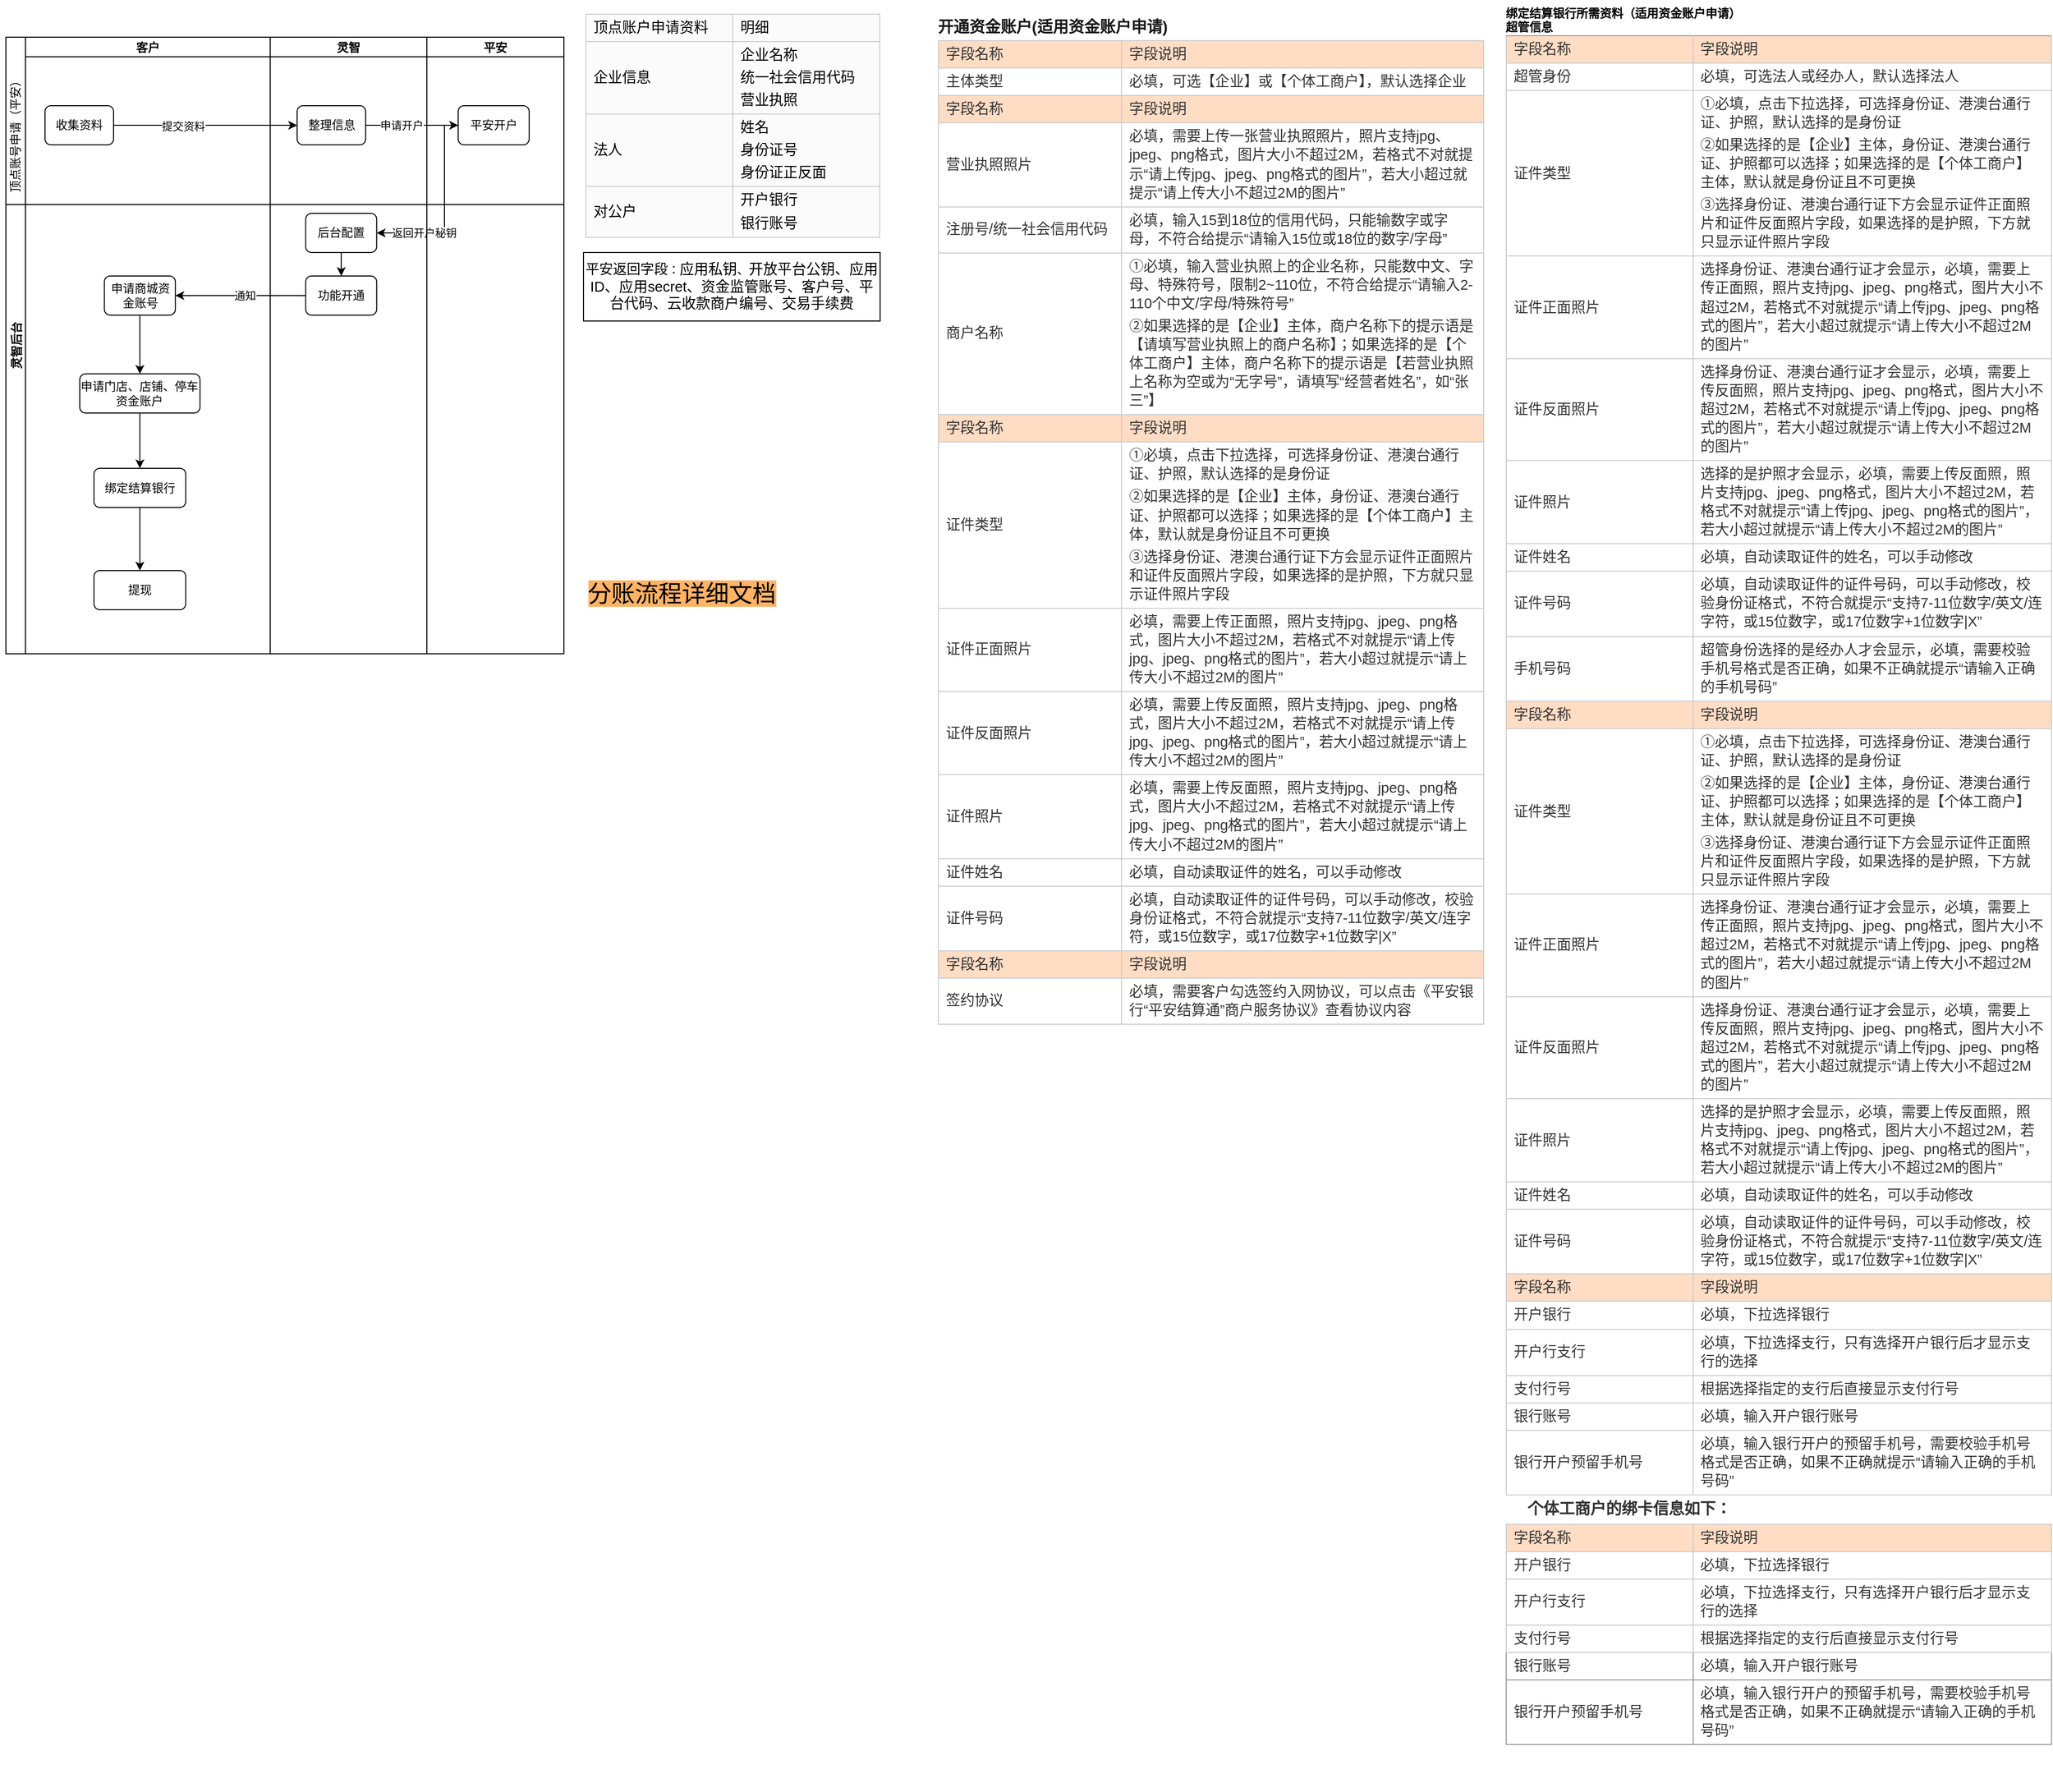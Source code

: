 <mxfile version="24.5.4" type="github">
  <diagram id="C5RBs43oDa-KdzZeNtuy" name="Page-1">
    <mxGraphModel dx="1181" dy="1987" grid="1" gridSize="10" guides="1" tooltips="1" connect="1" arrows="1" fold="1" page="1" pageScale="1" pageWidth="827" pageHeight="1169" math="0" shadow="0">
      <root>
        <mxCell id="WIyWlLk6GJQsqaUBKTNV-0" />
        <mxCell id="WIyWlLk6GJQsqaUBKTNV-1" parent="WIyWlLk6GJQsqaUBKTNV-0" />
        <mxCell id="s57hdgjYQvh1-RJbTecI-2" value="灵智后台" style="swimlane;childLayout=stackLayout;resizeParent=1;resizeParentMax=0;startSize=20;horizontal=0;horizontalStack=1;" parent="WIyWlLk6GJQsqaUBKTNV-1" vertex="1">
          <mxGeometry x="20" y="-1099" width="570" height="630" as="geometry" />
        </mxCell>
        <mxCell id="s57hdgjYQvh1-RJbTecI-3" value="客户" style="swimlane;startSize=20;" parent="s57hdgjYQvh1-RJbTecI-2" vertex="1">
          <mxGeometry x="20" width="250" height="630" as="geometry" />
        </mxCell>
        <mxCell id="s57hdgjYQvh1-RJbTecI-6" value="收集资料" style="rounded=1;whiteSpace=wrap;html=1;" parent="s57hdgjYQvh1-RJbTecI-3" vertex="1">
          <mxGeometry x="20" y="70" width="70" height="40" as="geometry" />
        </mxCell>
        <mxCell id="s57hdgjYQvh1-RJbTecI-10" value="顶点账号申请（平安）" style="text;html=1;align=center;verticalAlign=middle;resizable=0;points=[];autosize=1;strokeColor=none;fillColor=none;rotation=-90;" parent="s57hdgjYQvh1-RJbTecI-3" vertex="1">
          <mxGeometry x="-80" y="84" width="140" height="30" as="geometry" />
        </mxCell>
        <mxCell id="s57hdgjYQvh1-RJbTecI-26" value="" style="edgeStyle=orthogonalEdgeStyle;rounded=0;orthogonalLoop=1;jettySize=auto;html=1;" parent="s57hdgjYQvh1-RJbTecI-3" source="s57hdgjYQvh1-RJbTecI-22" target="s57hdgjYQvh1-RJbTecI-25" edge="1">
          <mxGeometry relative="1" as="geometry" />
        </mxCell>
        <mxCell id="s57hdgjYQvh1-RJbTecI-22" value="申请商城资金账号" style="whiteSpace=wrap;html=1;rounded=1;" parent="s57hdgjYQvh1-RJbTecI-3" vertex="1">
          <mxGeometry x="80.63" y="244" width="72.5" height="40" as="geometry" />
        </mxCell>
        <mxCell id="Rz3DkN3tFBphpeGYRr7L-35" value="" style="edgeStyle=orthogonalEdgeStyle;rounded=0;orthogonalLoop=1;jettySize=auto;html=1;fontFamily=Helvetica;fontSize=12;fontColor=default;resizable=0;" edge="1" parent="s57hdgjYQvh1-RJbTecI-3" source="s57hdgjYQvh1-RJbTecI-25" target="Rz3DkN3tFBphpeGYRr7L-34">
          <mxGeometry relative="1" as="geometry" />
        </mxCell>
        <mxCell id="s57hdgjYQvh1-RJbTecI-25" value="申请门店、店铺、停车资金账户" style="whiteSpace=wrap;html=1;rounded=1;" parent="s57hdgjYQvh1-RJbTecI-3" vertex="1">
          <mxGeometry x="55.47" y="344" width="122.81" height="40" as="geometry" />
        </mxCell>
        <mxCell id="Rz3DkN3tFBphpeGYRr7L-38" value="" style="edgeStyle=orthogonalEdgeStyle;rounded=0;orthogonalLoop=1;jettySize=auto;html=1;fontFamily=Helvetica;fontSize=12;fontColor=default;resizable=0;entryX=0.5;entryY=0;entryDx=0;entryDy=0;" edge="1" parent="s57hdgjYQvh1-RJbTecI-3" source="Rz3DkN3tFBphpeGYRr7L-34" target="Rz3DkN3tFBphpeGYRr7L-60">
          <mxGeometry relative="1" as="geometry">
            <mxPoint x="197" y="415" as="targetPoint" />
          </mxGeometry>
        </mxCell>
        <mxCell id="Rz3DkN3tFBphpeGYRr7L-34" value="绑定结算银行" style="whiteSpace=wrap;html=1;rounded=1;" vertex="1" parent="s57hdgjYQvh1-RJbTecI-3">
          <mxGeometry x="70" y="440.5" width="93.75" height="40" as="geometry" />
        </mxCell>
        <mxCell id="Rz3DkN3tFBphpeGYRr7L-60" value="提现" style="whiteSpace=wrap;html=1;rounded=1;" vertex="1" parent="s57hdgjYQvh1-RJbTecI-3">
          <mxGeometry x="70" y="545" width="93.75" height="40" as="geometry" />
        </mxCell>
        <mxCell id="s57hdgjYQvh1-RJbTecI-4" value="灵智" style="swimlane;startSize=20;" parent="s57hdgjYQvh1-RJbTecI-2" vertex="1">
          <mxGeometry x="270" width="160" height="630" as="geometry" />
        </mxCell>
        <mxCell id="s57hdgjYQvh1-RJbTecI-7" value="整理信息" style="whiteSpace=wrap;html=1;rounded=1;" parent="s57hdgjYQvh1-RJbTecI-4" vertex="1">
          <mxGeometry x="27.5" y="70" width="70" height="40" as="geometry" />
        </mxCell>
        <mxCell id="s57hdgjYQvh1-RJbTecI-21" value="" style="edgeStyle=orthogonalEdgeStyle;rounded=0;orthogonalLoop=1;jettySize=auto;html=1;" parent="s57hdgjYQvh1-RJbTecI-4" source="s57hdgjYQvh1-RJbTecI-15" target="s57hdgjYQvh1-RJbTecI-20" edge="1">
          <mxGeometry relative="1" as="geometry" />
        </mxCell>
        <mxCell id="s57hdgjYQvh1-RJbTecI-15" value="后台配置" style="whiteSpace=wrap;html=1;rounded=1;" parent="s57hdgjYQvh1-RJbTecI-4" vertex="1">
          <mxGeometry x="36.25" y="180" width="72.5" height="40" as="geometry" />
        </mxCell>
        <mxCell id="s57hdgjYQvh1-RJbTecI-20" value="功能开通" style="whiteSpace=wrap;html=1;rounded=1;" parent="s57hdgjYQvh1-RJbTecI-4" vertex="1">
          <mxGeometry x="36.25" y="244" width="72.5" height="40" as="geometry" />
        </mxCell>
        <mxCell id="s57hdgjYQvh1-RJbTecI-9" value="" style="endArrow=none;html=1;rounded=0;exitX=-0.014;exitY=0.167;exitDx=0;exitDy=0;exitPerimeter=0;" parent="s57hdgjYQvh1-RJbTecI-4" edge="1" source="s57hdgjYQvh1-RJbTecI-10">
          <mxGeometry width="50" height="50" relative="1" as="geometry">
            <mxPoint x="-220" y="170" as="sourcePoint" />
            <mxPoint x="300" y="171" as="targetPoint" />
          </mxGeometry>
        </mxCell>
        <mxCell id="s57hdgjYQvh1-RJbTecI-8" value="" style="edgeStyle=orthogonalEdgeStyle;rounded=0;orthogonalLoop=1;jettySize=auto;html=1;" parent="s57hdgjYQvh1-RJbTecI-2" source="s57hdgjYQvh1-RJbTecI-6" target="s57hdgjYQvh1-RJbTecI-7" edge="1">
          <mxGeometry relative="1" as="geometry" />
        </mxCell>
        <mxCell id="s57hdgjYQvh1-RJbTecI-13" value="提交资料" style="edgeLabel;html=1;align=center;verticalAlign=middle;resizable=0;points=[];" parent="s57hdgjYQvh1-RJbTecI-8" vertex="1" connectable="0">
          <mxGeometry x="-0.249" y="-1" relative="1" as="geometry">
            <mxPoint as="offset" />
          </mxGeometry>
        </mxCell>
        <mxCell id="s57hdgjYQvh1-RJbTecI-12" value="" style="edgeStyle=orthogonalEdgeStyle;rounded=0;orthogonalLoop=1;jettySize=auto;html=1;" parent="s57hdgjYQvh1-RJbTecI-2" source="s57hdgjYQvh1-RJbTecI-7" target="s57hdgjYQvh1-RJbTecI-11" edge="1">
          <mxGeometry relative="1" as="geometry" />
        </mxCell>
        <mxCell id="s57hdgjYQvh1-RJbTecI-14" value="申请开户" style="edgeLabel;html=1;align=center;verticalAlign=middle;resizable=0;points=[];" parent="s57hdgjYQvh1-RJbTecI-12" vertex="1" connectable="0">
          <mxGeometry x="-0.238" y="2" relative="1" as="geometry">
            <mxPoint y="2" as="offset" />
          </mxGeometry>
        </mxCell>
        <mxCell id="s57hdgjYQvh1-RJbTecI-16" value="" style="edgeStyle=orthogonalEdgeStyle;rounded=0;orthogonalLoop=1;jettySize=auto;html=1;" parent="s57hdgjYQvh1-RJbTecI-2" source="s57hdgjYQvh1-RJbTecI-11" target="s57hdgjYQvh1-RJbTecI-15" edge="1">
          <mxGeometry relative="1" as="geometry">
            <Array as="points">
              <mxPoint x="448" y="200" />
            </Array>
          </mxGeometry>
        </mxCell>
        <mxCell id="s57hdgjYQvh1-RJbTecI-17" value="返回开户秘钥" style="edgeLabel;html=1;align=center;verticalAlign=middle;resizable=0;points=[];" parent="s57hdgjYQvh1-RJbTecI-16" vertex="1" connectable="0">
          <mxGeometry x="0.294" y="-2" relative="1" as="geometry">
            <mxPoint x="-20" y="2" as="offset" />
          </mxGeometry>
        </mxCell>
        <mxCell id="s57hdgjYQvh1-RJbTecI-23" value="" style="edgeStyle=orthogonalEdgeStyle;rounded=0;orthogonalLoop=1;jettySize=auto;html=1;" parent="s57hdgjYQvh1-RJbTecI-2" source="s57hdgjYQvh1-RJbTecI-20" target="s57hdgjYQvh1-RJbTecI-22" edge="1">
          <mxGeometry relative="1" as="geometry" />
        </mxCell>
        <mxCell id="s57hdgjYQvh1-RJbTecI-24" value="通知" style="edgeLabel;html=1;align=center;verticalAlign=middle;resizable=0;points=[];" parent="s57hdgjYQvh1-RJbTecI-23" vertex="1" connectable="0">
          <mxGeometry x="-0.229" y="2" relative="1" as="geometry">
            <mxPoint x="-11" y="-2" as="offset" />
          </mxGeometry>
        </mxCell>
        <mxCell id="s57hdgjYQvh1-RJbTecI-5" value="平安" style="swimlane;startSize=20;" parent="s57hdgjYQvh1-RJbTecI-2" vertex="1">
          <mxGeometry x="430" width="140" height="630" as="geometry" />
        </mxCell>
        <mxCell id="s57hdgjYQvh1-RJbTecI-11" value="平安开户" style="whiteSpace=wrap;html=1;rounded=1;" parent="s57hdgjYQvh1-RJbTecI-5" vertex="1">
          <mxGeometry x="32" y="70" width="72.5" height="40" as="geometry" />
        </mxCell>
        <mxCell id="Rz3DkN3tFBphpeGYRr7L-0" value="&lt;div data-version=&quot;3.0.0&quot; data-hash=&quot;84bb3927976cdaad550b4a9fe43c4d47&quot;&gt;&lt;/div&gt;&lt;div class=&quot;document&quot;&gt;&lt;div class=&quot;section&quot;&gt;&lt;br&gt;&lt;br&gt;&lt;br&gt;&lt;br&gt;&lt;br&gt;&lt;br&gt;&lt;br&gt;&lt;br&gt;&lt;br&gt;&lt;br&gt;&lt;br&gt;&lt;br&gt;&lt;br&gt;&lt;br&gt;&lt;br&gt;&lt;br&gt;&lt;br&gt;&lt;br&gt;&lt;br&gt;&lt;br&gt;&lt;br&gt;&lt;br&gt;&lt;br&gt;&lt;br&gt;&lt;/div&gt;&lt;/div&gt;" style="text;whiteSpace=wrap;html=1;movable=1;resizable=1;rotatable=1;deletable=1;editable=1;locked=0;connectable=1;" vertex="1" parent="WIyWlLk6GJQsqaUBKTNV-1">
          <mxGeometry x="557" y="-220" width="270" height="100" as="geometry" />
        </mxCell>
        <mxCell id="Rz3DkN3tFBphpeGYRr7L-1" value="&lt;table style=&quot;forced-color-adjust: none; color: rgb(0, 0, 0); font-family: Helvetica; font-size: 12px; font-style: normal; font-variant-ligatures: normal; font-variant-caps: normal; font-weight: 400; letter-spacing: normal; orphans: 2; text-align: left; text-transform: none; widows: 2; word-spacing: 0px; -webkit-text-stroke-width: 0px; white-space: normal; background-color: rgb(251, 251, 251); text-decoration-thickness: initial; text-decoration-style: initial; text-decoration-color: initial; border-collapse: collapse; border: none; table-layout: fixed;&quot;&gt;&lt;tbody style=&quot;forced-color-adjust: none;&quot;&gt;&lt;tr style=&quot;forced-color-adjust: none; height: 27px;&quot;&gt;&lt;td rowspan=&quot;1&quot; colspan=&quot;1&quot; width=&quot;301&quot; style=&quot;forced-color-adjust: none; width: 301px; box-sizing: border-box; vertical-align: middle; padding: 0px 7.2px; border-width: 1px; border-style: solid; border-color: rgb(203, 205, 209);&quot;&gt;&lt;p class=&quot;paragraph text-align-type-left&quot; style=&quot;forced-color-adjust: none; text-align: left; line-height: 1.3; margin-top: 3pt; margin-bottom: 3pt; margin-left: 0pt;&quot;&gt;&lt;span data-font-family=&quot;default&quot; style=&quot;forced-color-adjust: none; font-size: 11pt; font-weight: normal; font-style: normal; color: rgb(0, 0, 0); letter-spacing: 0pt; vertical-align: baseline;&quot;&gt;顶点账户申请资料&lt;/span&gt;&lt;span lang=&quot;EN-US&quot; style=&quot;forced-color-adjust: none;&quot;&gt;&lt;/span&gt;&lt;/p&gt;&lt;/td&gt;&lt;td rowspan=&quot;1&quot; colspan=&quot;1&quot; width=&quot;301&quot; style=&quot;forced-color-adjust: none; width: 301px; box-sizing: border-box; vertical-align: middle; padding: 0px 7.2px; border-width: 1px; border-style: solid; border-color: rgb(203, 205, 209);&quot;&gt;&lt;p class=&quot;paragraph text-align-type-left&quot; style=&quot;forced-color-adjust: none; text-align: left; line-height: 1.3; margin-top: 3pt; margin-bottom: 3pt; margin-left: 0pt;&quot;&gt;&lt;span data-font-family=&quot;default&quot; style=&quot;forced-color-adjust: none; font-size: 11pt; font-weight: normal; font-style: normal; color: rgb(0, 0, 0); letter-spacing: 0pt; vertical-align: baseline;&quot;&gt;明细&lt;/span&gt;&lt;span lang=&quot;EN-US&quot; style=&quot;forced-color-adjust: none;&quot;&gt;&lt;/span&gt;&lt;/p&gt;&lt;/td&gt;&lt;/tr&gt;&lt;tr style=&quot;forced-color-adjust: none; height: 27px;&quot;&gt;&lt;td rowspan=&quot;1&quot; colspan=&quot;1&quot; width=&quot;301&quot; style=&quot;forced-color-adjust: none; width: 301px; box-sizing: border-box; vertical-align: middle; padding: 0px 7.2px; border-width: 1px; border-style: solid; border-color: rgb(203, 205, 209);&quot;&gt;&lt;p class=&quot;paragraph text-align-type-left&quot; style=&quot;forced-color-adjust: none; text-align: left; line-height: 1.3; margin-top: 3pt; margin-bottom: 3pt; margin-left: 0pt;&quot;&gt;&lt;span data-font-family=&quot;default&quot; style=&quot;forced-color-adjust: none; font-size: 11pt; font-weight: normal; font-style: normal; color: rgb(0, 0, 0); letter-spacing: 0pt; vertical-align: baseline;&quot;&gt;企业信息&lt;/span&gt;&lt;span lang=&quot;EN-US&quot; style=&quot;forced-color-adjust: none;&quot;&gt;&lt;/span&gt;&lt;/p&gt;&lt;/td&gt;&lt;td rowspan=&quot;1&quot; colspan=&quot;1&quot; width=&quot;301&quot; style=&quot;forced-color-adjust: none; width: 301px; box-sizing: border-box; vertical-align: middle; padding: 0px 7.2px; border-width: 1px; border-style: solid; border-color: rgb(203, 205, 209);&quot;&gt;&lt;p class=&quot;paragraph text-align-type-left&quot; style=&quot;forced-color-adjust: none; text-align: left; line-height: 1.3; margin-top: 3pt; margin-bottom: 3pt; margin-left: 0pt;&quot;&gt;&lt;span data-font-family=&quot;default&quot; style=&quot;forced-color-adjust: none; font-size: 11pt; font-weight: normal; font-style: normal; color: rgb(0, 0, 0); letter-spacing: 0pt; vertical-align: baseline;&quot;&gt;企业名称&lt;/span&gt;&lt;span lang=&quot;EN-US&quot; style=&quot;forced-color-adjust: none;&quot;&gt;&lt;/span&gt;&lt;/p&gt;&lt;p class=&quot;paragraph text-align-type-left&quot; style=&quot;forced-color-adjust: none; text-align: left; line-height: 1.3; margin-top: 3pt; margin-bottom: 3pt; margin-left: 0pt;&quot;&gt;&lt;span data-font-family=&quot;default&quot; style=&quot;forced-color-adjust: none; font-size: 11pt; font-weight: normal; font-style: normal; color: rgb(0, 0, 0); letter-spacing: 0pt; vertical-align: baseline;&quot;&gt;统一社会信用代码&lt;/span&gt;&lt;span lang=&quot;EN-US&quot; style=&quot;forced-color-adjust: none;&quot;&gt;&lt;/span&gt;&lt;/p&gt;&lt;p class=&quot;paragraph text-align-type-left&quot; style=&quot;forced-color-adjust: none; text-align: left; line-height: 1.3; margin-top: 3pt; margin-bottom: 3pt; margin-left: 0pt;&quot;&gt;&lt;span data-font-family=&quot;default&quot; style=&quot;forced-color-adjust: none; font-size: 11pt; font-weight: normal; font-style: normal; color: rgb(0, 0, 0); letter-spacing: 0pt; vertical-align: baseline;&quot;&gt;营业执照&lt;/span&gt;&lt;span lang=&quot;EN-US&quot; style=&quot;forced-color-adjust: none;&quot;&gt;&lt;/span&gt;&lt;/p&gt;&lt;/td&gt;&lt;/tr&gt;&lt;tr style=&quot;forced-color-adjust: none; height: 27px;&quot;&gt;&lt;td rowspan=&quot;1&quot; colspan=&quot;1&quot; width=&quot;301&quot; style=&quot;forced-color-adjust: none; width: 301px; box-sizing: border-box; vertical-align: middle; padding: 0px 7.2px; border-width: 1px; border-style: solid; border-color: rgb(203, 205, 209);&quot;&gt;&lt;p class=&quot;paragraph text-align-type-left&quot; style=&quot;forced-color-adjust: none; text-align: left; line-height: 1.3; margin-top: 3pt; margin-bottom: 3pt; margin-left: 0pt;&quot;&gt;&lt;span data-font-family=&quot;default&quot; style=&quot;forced-color-adjust: none; font-size: 11pt; font-weight: normal; font-style: normal; color: rgb(0, 0, 0); letter-spacing: 0pt; vertical-align: baseline;&quot;&gt;法人&lt;/span&gt;&lt;span lang=&quot;EN-US&quot; style=&quot;forced-color-adjust: none;&quot;&gt;&lt;/span&gt;&lt;/p&gt;&lt;/td&gt;&lt;td rowspan=&quot;1&quot; colspan=&quot;1&quot; width=&quot;301&quot; style=&quot;forced-color-adjust: none; width: 301px; box-sizing: border-box; vertical-align: middle; padding: 0px 7.2px; border-width: 1px; border-style: solid; border-color: rgb(203, 205, 209);&quot;&gt;&lt;p class=&quot;paragraph text-align-type-left&quot; style=&quot;forced-color-adjust: none; text-align: left; line-height: 1.3; margin-top: 3pt; margin-bottom: 3pt; margin-left: 0pt;&quot;&gt;&lt;span data-font-family=&quot;default&quot; style=&quot;forced-color-adjust: none; font-size: 11pt; font-weight: normal; font-style: normal; color: rgb(0, 0, 0); letter-spacing: 0pt; vertical-align: baseline;&quot;&gt;姓名&lt;/span&gt;&lt;span lang=&quot;EN-US&quot; style=&quot;forced-color-adjust: none;&quot;&gt;&lt;/span&gt;&lt;/p&gt;&lt;p class=&quot;paragraph text-align-type-left&quot; style=&quot;forced-color-adjust: none; text-align: left; line-height: 1.3; margin-top: 3pt; margin-bottom: 3pt; margin-left: 0pt;&quot;&gt;&lt;span data-font-family=&quot;default&quot; style=&quot;forced-color-adjust: none; font-size: 11pt; font-weight: normal; font-style: normal; color: rgb(0, 0, 0); letter-spacing: 0pt; vertical-align: baseline;&quot;&gt;身份证号&lt;/span&gt;&lt;span lang=&quot;EN-US&quot; style=&quot;forced-color-adjust: none;&quot;&gt;&lt;/span&gt;&lt;/p&gt;&lt;p class=&quot;paragraph text-align-type-left&quot; style=&quot;forced-color-adjust: none; text-align: left; line-height: 1.3; margin-top: 3pt; margin-bottom: 3pt; margin-left: 0pt;&quot;&gt;&lt;span data-font-family=&quot;default&quot; style=&quot;forced-color-adjust: none; font-size: 11pt; font-weight: normal; font-style: normal; color: rgb(0, 0, 0); letter-spacing: 0pt; vertical-align: baseline;&quot;&gt;身份证正反面&lt;/span&gt;&lt;span lang=&quot;EN-US&quot; style=&quot;forced-color-adjust: none;&quot;&gt;&lt;/span&gt;&lt;/p&gt;&lt;/td&gt;&lt;/tr&gt;&lt;tr style=&quot;forced-color-adjust: none; height: 27px;&quot;&gt;&lt;td rowspan=&quot;1&quot; colspan=&quot;1&quot; width=&quot;301&quot; style=&quot;forced-color-adjust: none; width: 301px; box-sizing: border-box; vertical-align: middle; padding: 0px 7.2px; border-width: 1px; border-style: solid; border-color: rgb(203, 205, 209);&quot;&gt;&lt;p class=&quot;paragraph text-align-type-left&quot; style=&quot;forced-color-adjust: none; text-align: left; line-height: 1.3; margin-top: 3pt; margin-bottom: 3pt; margin-left: 0pt;&quot;&gt;&lt;span data-font-family=&quot;default&quot; style=&quot;forced-color-adjust: none; font-size: 11pt; font-weight: normal; font-style: normal; color: rgb(0, 0, 0); letter-spacing: 0pt; vertical-align: baseline;&quot;&gt;对公户&lt;/span&gt;&lt;span lang=&quot;EN-US&quot; style=&quot;forced-color-adjust: none;&quot;&gt;&lt;/span&gt;&lt;/p&gt;&lt;/td&gt;&lt;td rowspan=&quot;1&quot; colspan=&quot;1&quot; width=&quot;301&quot; style=&quot;forced-color-adjust: none; width: 301px; box-sizing: border-box; vertical-align: middle; padding: 0px 7.2px; border-width: 1px; border-style: solid; border-color: rgb(203, 205, 209);&quot;&gt;&lt;p class=&quot;paragraph text-align-type-left&quot; style=&quot;forced-color-adjust: none; text-align: left; line-height: 1.3; margin-top: 3pt; margin-bottom: 3pt; margin-left: 0pt;&quot;&gt;&lt;span data-font-family=&quot;default&quot; style=&quot;forced-color-adjust: none; font-size: 11pt; font-weight: normal; font-style: normal; color: rgb(0, 0, 0); letter-spacing: 0pt; vertical-align: baseline;&quot;&gt;开户银行&lt;/span&gt;&lt;span lang=&quot;EN-US&quot; style=&quot;forced-color-adjust: none;&quot;&gt;&lt;/span&gt;&lt;/p&gt;&lt;p class=&quot;paragraph text-align-type-left&quot; style=&quot;forced-color-adjust: none; text-align: left; line-height: 1.3; margin-top: 3pt; margin-bottom: 3pt; margin-left: 0pt;&quot;&gt;&lt;span data-font-family=&quot;default&quot; style=&quot;forced-color-adjust: none; font-size: 11pt; font-weight: normal; font-style: normal; color: rgb(0, 0, 0); letter-spacing: 0pt; vertical-align: baseline;&quot;&gt;银行账号&lt;/span&gt;&lt;/p&gt;&lt;/td&gt;&lt;/tr&gt;&lt;/tbody&gt;&lt;/table&gt;" style="text;whiteSpace=wrap;html=1;movable=1;resizable=1;rotatable=1;deletable=1;editable=1;locked=0;connectable=1;" vertex="1" parent="WIyWlLk6GJQsqaUBKTNV-1">
          <mxGeometry x="610" y="-1130" width="303" height="251" as="geometry" />
        </mxCell>
        <mxCell id="Rz3DkN3tFBphpeGYRr7L-3" value="&lt;div data-version=&quot;3.0.0&quot; data-hash=&quot;025fe17ac6a2c679d812ab66ec4ac52c&quot;&gt;&lt;/div&gt;&lt;div class=&quot;document&quot;&gt;&lt;div class=&quot;section&quot;&gt;&lt;br&gt;&lt;/div&gt;&lt;/div&gt;" style="text;whiteSpace=wrap;html=1;movable=1;resizable=1;rotatable=1;deletable=1;editable=1;locked=0;connectable=1;" vertex="1" parent="WIyWlLk6GJQsqaUBKTNV-1">
          <mxGeometry x="540" y="-900" width="516.5" height="50" as="geometry" />
        </mxCell>
        <mxCell id="Rz3DkN3tFBphpeGYRr7L-11" value="&lt;font style=&quot;text-align: left; font-size: 14px;&quot;&gt;平安返回字段&lt;/font&gt;&lt;span style=&quot;text-align: left;&quot;&gt;：&lt;/span&gt;&lt;span style=&quot;text-align: left; font-size: 14.667px;&quot;&gt;应用私钥&lt;/span&gt;&lt;span style=&quot;text-align: left;&quot;&gt;、&lt;/span&gt;&lt;span style=&quot;text-align: left; font-size: 14.667px;&quot;&gt;开放平台公钥、&lt;/span&gt;&lt;span style=&quot;text-align: left; font-size: 14.667px;&quot;&gt;应用ID、&lt;/span&gt;&lt;span style=&quot;text-align: left; font-size: 14.667px;&quot;&gt;应用secret、&lt;/span&gt;&lt;span style=&quot;text-align: left; font-size: 14.667px;&quot;&gt;资金监管账号、&lt;/span&gt;&lt;span style=&quot;text-align: left; font-size: 14.667px;&quot;&gt;客户号、&lt;/span&gt;&lt;span style=&quot;text-align: left; font-size: 14.667px;&quot;&gt;平台代码、&lt;/span&gt;&lt;span style=&quot;text-align: left; font-size: 14.667px;&quot;&gt;云收款商户编号、&lt;/span&gt;&lt;span style=&quot;text-align: left; font-size: 14.667px;&quot;&gt;交易手续费&lt;/span&gt;" style="rounded=2;whiteSpace=wrap;html=1;" vertex="1" parent="WIyWlLk6GJQsqaUBKTNV-1">
          <mxGeometry x="610" y="-879" width="303" height="70" as="geometry" />
        </mxCell>
        <UserObject label="&lt;font style=&quot;font-size: 24px; background-color: rgb(255, 179, 102);&quot;&gt;分账流程详细文档&lt;/font&gt;" link="https://doc.weixin.qq.com/doc/w3_ATUAPAbKABMoSmVmRvkS36e8sRL0J?scode=AF8APgdOAA41lYNq09ATUAPAbKABM" id="Rz3DkN3tFBphpeGYRr7L-66">
          <mxCell style="text;html=1;align=center;verticalAlign=middle;resizable=0;points=[];autosize=1;strokeColor=none;fillColor=none;fontFamily=Helvetica;fontSize=12;fontColor=default;" vertex="1" parent="WIyWlLk6GJQsqaUBKTNV-1">
            <mxGeometry x="600" y="-550" width="220" height="40" as="geometry" />
          </mxCell>
        </UserObject>
        <mxCell id="Rz3DkN3tFBphpeGYRr7L-67" value="&lt;div data-version=&quot;3.0.0&quot; data-hash=&quot;c9b7c0e9b58c7565f729a8632c3adc0a&quot;&gt;&lt;/div&gt;&lt;div class=&quot;document&quot;&gt;&lt;div class=&quot;section&quot;&gt;&lt;div style=&quot;font-size: medium;&quot; data-hash=&quot;d88085849254994ef0d0746a3ccac04e&quot; data-version=&quot;3.0.0&quot;&gt;&lt;/div&gt;&lt;div style=&quot;font-size: medium;&quot; class=&quot;document&quot;&gt;&lt;div class=&quot;section&quot;&gt;&lt;h4 style=&quot;line-height: 1.7; margin-top: 0pt; margin-bottom: 0pt; margin-left: 0pt;&quot; class=&quot;paragraph text-align-type-left tco-title-heading 4&quot;&gt;&lt;span style=&quot;font-size: 12pt; color: rgb(26, 26, 26); letter-spacing: 0pt; vertical-align: baseline;&quot; data-font-family=&quot;default&quot;&gt;开通资金账户(适用资金账户申请)&lt;/span&gt;&lt;/h4&gt;&lt;/div&gt;&lt;/div&gt;&lt;table style=&quot;border-collapse:collapse;border:none;table-layout:fixed;mso-table-layout-alt:fixed;&quot;&gt;&lt;tbody&gt;&lt;tr style=&quot;height:27px;&quot;&gt;                        &lt;td style=&quot;width:201px; width:201px;box-sizing:border-box;background:#FFDCC4;vertical-align:middle;padding-top:0px;padding-left:7.2px;padding-bottom:0px;padding-right:7.2px;border-top:1px solid #CBCDD1;border-right:1px solid #CBCDD1;border-bottom:1px solid #CBCDD1;border-left:1px solid #CBCDD1&quot; width=&quot;201&quot; colspan=&quot;1&quot; rowspan=&quot;1&quot;&gt;&lt;p class=&quot;paragraph text-align-type-left&quot; style=&quot;text-align:left;line-height:1.3;margin-top:3pt;margin-bottom:3pt;margin-left:0pt&quot;&gt;&lt;span style=&quot;font-size:11pt;font-weight:normal;font-style:normal;text-decoration:;color:#333333;background:;letter-spacing:0pt;mso-font-width:100%;vertical-align:baseline;text-decoration-color:;text-underline-position:&quot; data-font-family=&quot;default&quot;&gt;字段名称&lt;/span&gt;&lt;span lang=&quot;EN-US&quot;&gt;&lt;/span&gt;&lt;/p&gt;&lt;/td&gt;&lt;td style=&quot;width:398px; width:398px;box-sizing:border-box;background:#FFDCC4;vertical-align:middle;padding-top:0px;padding-left:7.2px;padding-bottom:0px;padding-right:7.2px;border-top:1px solid #CBCDD1;border-right:1px solid #CBCDD1;border-bottom:1px solid #CBCDD1;border-left:1px solid #CBCDD1&quot; width=&quot;398&quot; colspan=&quot;1&quot; rowspan=&quot;1&quot;&gt;&lt;p class=&quot;paragraph text-align-type-left&quot; style=&quot;text-align:left;line-height:1.3;margin-top:3pt;margin-bottom:3pt;margin-left:0pt&quot;&gt;&lt;span style=&quot;font-size:11pt;font-weight:normal;font-style:normal;text-decoration:;color:#333333;background:;letter-spacing:0pt;mso-font-width:100%;vertical-align:baseline;text-decoration-color:;text-underline-position:&quot; data-font-family=&quot;default&quot;&gt;字段说明&lt;/span&gt;&lt;span lang=&quot;EN-US&quot;&gt;&lt;/span&gt;&lt;/p&gt;&lt;/td&gt;                &lt;/tr&gt;&lt;tr style=&quot;height:27px;&quot;&gt;                        &lt;td style=&quot;width:201px; width:201px;box-sizing:border-box;vertical-align:middle;padding-top:0px;padding-left:7.2px;padding-bottom:0px;padding-right:7.2px;border-top:1px solid #CBCDD1;border-right:1px solid #CBCDD1;border-bottom:1px solid #CBCDD1;border-left:1px solid #CBCDD1&quot; width=&quot;201&quot; colspan=&quot;1&quot; rowspan=&quot;1&quot;&gt;&lt;p class=&quot;paragraph text-align-type-left&quot; style=&quot;text-align:left;line-height:1.3;margin-top:3pt;margin-bottom:3pt;margin-left:0pt&quot;&gt;&lt;span style=&quot;font-size:11pt;font-weight:normal;font-style:normal;text-decoration:;color:#333333;background:;letter-spacing:0pt;mso-font-width:100%;vertical-align:baseline;text-decoration-color:;text-underline-position:&quot; data-font-family=&quot;default&quot;&gt;主体类型&lt;/span&gt;&lt;span lang=&quot;EN-US&quot;&gt;&lt;/span&gt;&lt;/p&gt;&lt;/td&gt;&lt;td style=&quot;width:398px; width:398px;box-sizing:border-box;vertical-align:middle;padding-top:0px;padding-left:7.2px;padding-bottom:0px;padding-right:7.2px;border-top:1px solid #CBCDD1;border-right:1px solid #CBCDD1;border-bottom:1px solid #CBCDD1;border-left:1px solid #CBCDD1&quot; width=&quot;398&quot; colspan=&quot;1&quot; rowspan=&quot;1&quot;&gt;&lt;p class=&quot;paragraph text-align-type-left&quot; style=&quot;text-align:left;line-height:1.3;margin-top:3pt;margin-bottom:3pt;margin-left:0pt&quot;&gt;&lt;span style=&quot;font-size:11pt;font-weight:normal;font-style:normal;text-decoration:;color:#333333;background:;letter-spacing:0pt;mso-font-width:100%;vertical-align:baseline;text-decoration-color:;text-underline-position:&quot; data-font-family=&quot;default&quot;&gt;必填，可选【企业】或【个体工商户】，默认选择企业&lt;/span&gt;&lt;span lang=&quot;EN-US&quot;&gt;&lt;/span&gt;&lt;/p&gt;&lt;/td&gt;                &lt;/tr&gt;&lt;tr style=&quot;height:27px;&quot;&gt;                        &lt;td style=&quot;width:201px; width:201px;box-sizing:border-box;background:#FFDCC4;vertical-align:middle;padding-top:0px;padding-left:7.2px;padding-bottom:0px;padding-right:7.2px;border-top:1px solid #CBCDD1;border-right:1px solid #CBCDD1;border-bottom:1px solid #CBCDD1;border-left:1px solid #CBCDD1&quot; width=&quot;201&quot; colspan=&quot;1&quot; rowspan=&quot;1&quot;&gt;&lt;p class=&quot;paragraph text-align-type-left&quot; style=&quot;text-align:left;line-height:1.3;margin-top:3pt;margin-bottom:3pt;margin-left:0pt&quot;&gt;&lt;span style=&quot;font-size:11pt;font-weight:normal;font-style:normal;text-decoration:;color:#333333;background:;letter-spacing:0pt;mso-font-width:100%;vertical-align:baseline;text-decoration-color:;text-underline-position:&quot; data-font-family=&quot;default&quot;&gt;字段名称&lt;/span&gt;&lt;span lang=&quot;EN-US&quot;&gt;&lt;/span&gt;&lt;/p&gt;&lt;/td&gt;&lt;td style=&quot;width:398px; width:398px;box-sizing:border-box;background:#FFDCC4;vertical-align:middle;padding-top:0px;padding-left:7.2px;padding-bottom:0px;padding-right:7.2px;border-top:1px solid #CBCDD1;border-right:1px solid #CBCDD1;border-bottom:1px solid #CBCDD1;border-left:1px solid #CBCDD1&quot; width=&quot;398&quot; colspan=&quot;1&quot; rowspan=&quot;1&quot;&gt;&lt;p class=&quot;paragraph text-align-type-left&quot; style=&quot;text-align:left;line-height:1.3;margin-top:3pt;margin-bottom:3pt;margin-left:0pt&quot;&gt;&lt;span style=&quot;font-size:11pt;font-weight:normal;font-style:normal;text-decoration:;color:#333333;background:;letter-spacing:0pt;mso-font-width:100%;vertical-align:baseline;text-decoration-color:;text-underline-position:&quot; data-font-family=&quot;default&quot;&gt;字段说明&lt;/span&gt;&lt;span lang=&quot;EN-US&quot;&gt;&lt;/span&gt;&lt;/p&gt;&lt;/td&gt;                &lt;/tr&gt;&lt;tr style=&quot;height:27px;&quot;&gt;                        &lt;td style=&quot;width:201px; width:201px;box-sizing:border-box;vertical-align:middle;padding-top:0px;padding-left:7.2px;padding-bottom:0px;padding-right:7.2px;border-top:1px solid #CBCDD1;border-right:1px solid #CBCDD1;border-bottom:1px solid #CBCDD1;border-left:1px solid #CBCDD1&quot; width=&quot;201&quot; colspan=&quot;1&quot; rowspan=&quot;1&quot;&gt;&lt;p class=&quot;paragraph text-align-type-left&quot; style=&quot;text-align:left;line-height:1.3;margin-top:3pt;margin-bottom:3pt;margin-left:0pt&quot;&gt;&lt;span style=&quot;font-size:11pt;font-weight:normal;font-style:normal;text-decoration:;color:#333333;background:;letter-spacing:0pt;mso-font-width:100%;vertical-align:baseline;text-decoration-color:;text-underline-position:&quot; data-font-family=&quot;default&quot;&gt;营业执照照片&lt;/span&gt;&lt;span lang=&quot;EN-US&quot;&gt;&lt;/span&gt;&lt;/p&gt;&lt;/td&gt;&lt;td style=&quot;width:398px; width:398px;box-sizing:border-box;vertical-align:middle;padding-top:0px;padding-left:7.2px;padding-bottom:0px;padding-right:7.2px;border-top:1px solid #CBCDD1;border-right:1px solid #CBCDD1;border-bottom:1px solid #CBCDD1;border-left:1px solid #CBCDD1&quot; width=&quot;398&quot; colspan=&quot;1&quot; rowspan=&quot;1&quot;&gt;&lt;p class=&quot;paragraph text-align-type-left&quot; style=&quot;text-align:left;line-height:1.3;margin-top:3pt;margin-bottom:3pt;margin-left:0pt&quot;&gt;&lt;span style=&quot;font-size:11pt;font-weight:normal;font-style:normal;text-decoration:;color:#333333;background:;letter-spacing:0pt;mso-font-width:100%;vertical-align:baseline;text-decoration-color:;text-underline-position:&quot; data-font-family=&quot;default&quot;&gt;必填，需要上传一张营业执照照片，照片支持jpg、jpeg、png格式，图片大小不超过2M，若格式不对就提示“请上传jpg、jpeg、png格式的图片”，若大小超过就提示“请上传大小不超过2M的图片”&lt;/span&gt;&lt;span lang=&quot;EN-US&quot;&gt;&lt;/span&gt;&lt;/p&gt;&lt;/td&gt;                &lt;/tr&gt;&lt;tr style=&quot;height:27px;&quot;&gt;                        &lt;td style=&quot;width:201px; width:201px;box-sizing:border-box;vertical-align:middle;padding-top:0px;padding-left:7.2px;padding-bottom:0px;padding-right:7.2px;border-top:1px solid #CBCDD1;border-right:1px solid #CBCDD1;border-bottom:1px solid #CBCDD1;border-left:1px solid #CBCDD1&quot; width=&quot;201&quot; colspan=&quot;1&quot; rowspan=&quot;1&quot;&gt;&lt;p class=&quot;paragraph text-align-type-left&quot; style=&quot;text-align:left;line-height:1.3;margin-top:3pt;margin-bottom:3pt;margin-left:0pt&quot;&gt;&lt;span style=&quot;font-size:11pt;font-weight:normal;font-style:normal;text-decoration:;color:#333333;background:;letter-spacing:0pt;mso-font-width:100%;vertical-align:baseline;text-decoration-color:;text-underline-position:&quot; data-font-family=&quot;default&quot;&gt;注册号/统一社会信用代码&lt;/span&gt;&lt;span lang=&quot;EN-US&quot;&gt;&lt;/span&gt;&lt;/p&gt;&lt;/td&gt;&lt;td style=&quot;width:398px; width:398px;box-sizing:border-box;vertical-align:middle;padding-top:0px;padding-left:7.2px;padding-bottom:0px;padding-right:7.2px;border-top:1px solid #CBCDD1;border-right:1px solid #CBCDD1;border-bottom:1px solid #CBCDD1;border-left:1px solid #CBCDD1&quot; width=&quot;398&quot; colspan=&quot;1&quot; rowspan=&quot;1&quot;&gt;&lt;p class=&quot;paragraph text-align-type-left&quot; style=&quot;text-align:left;line-height:1.3;margin-top:3pt;margin-bottom:3pt;margin-left:0pt&quot;&gt;&lt;span style=&quot;font-size:11pt;font-weight:normal;font-style:normal;text-decoration:;color:#333333;background:;letter-spacing:0pt;mso-font-width:100%;vertical-align:baseline;text-decoration-color:;text-underline-position:&quot; data-font-family=&quot;default&quot;&gt;必填，输入15到18位的信用代码，只能输数字或字母，不符合给提示“请输入15位或18位的数字/字母”&lt;/span&gt;&lt;span lang=&quot;EN-US&quot;&gt;&lt;/span&gt;&lt;/p&gt;&lt;/td&gt;                &lt;/tr&gt;&lt;tr style=&quot;height:27px;&quot;&gt;                        &lt;td style=&quot;width:201px; width:201px;box-sizing:border-box;vertical-align:middle;padding-top:0px;padding-left:7.2px;padding-bottom:0px;padding-right:7.2px;border-top:1px solid #CBCDD1;border-right:1px solid #CBCDD1;border-bottom:1px solid #CBCDD1;border-left:1px solid #CBCDD1&quot; width=&quot;201&quot; colspan=&quot;1&quot; rowspan=&quot;1&quot;&gt;&lt;p class=&quot;paragraph text-align-type-left&quot; style=&quot;text-align:left;line-height:1.3;margin-top:3pt;margin-bottom:3pt;margin-left:0pt&quot;&gt;&lt;span style=&quot;font-size:11pt;font-weight:normal;font-style:normal;text-decoration:;color:#333333;background:;letter-spacing:0pt;mso-font-width:100%;vertical-align:baseline;text-decoration-color:;text-underline-position:&quot; data-font-family=&quot;default&quot;&gt;商户名称&lt;/span&gt;&lt;span lang=&quot;EN-US&quot;&gt;&lt;/span&gt;&lt;/p&gt;&lt;/td&gt;&lt;td style=&quot;width:398px; width:398px;box-sizing:border-box;vertical-align:middle;padding-top:0px;padding-left:7.2px;padding-bottom:0px;padding-right:7.2px;border-top:1px solid #CBCDD1;border-right:1px solid #CBCDD1;border-bottom:1px solid #CBCDD1;border-left:1px solid #CBCDD1&quot; width=&quot;398&quot; colspan=&quot;1&quot; rowspan=&quot;1&quot;&gt;&lt;p class=&quot;paragraph text-align-type-left&quot; style=&quot;text-align:left;line-height:1.3;margin-top:3pt;margin-bottom:3pt;margin-left:0pt&quot;&gt;&lt;span style=&quot;font-size:11pt;font-weight:normal;font-style:normal;text-decoration:;color:#333333;background:;letter-spacing:0pt;mso-font-width:100%;vertical-align:baseline;text-decoration-color:;text-underline-position:&quot; data-font-family=&quot;default&quot;&gt;①必填，输入营业执照上的企业名称，只能数中文、字母、特殊符号，限制2~110位，不符合给提示“请输入2-110个中文/字母/特殊符号”&lt;/span&gt;&lt;span lang=&quot;EN-US&quot;&gt;&lt;/span&gt;&lt;/p&gt;&lt;p class=&quot;paragraph text-align-type-left&quot; style=&quot;text-align:left;line-height:1.3;margin-top:3pt;margin-bottom:3pt;margin-left:0pt&quot;&gt;&lt;span style=&quot;font-size:11pt;font-weight:normal;font-style:normal;text-decoration:;color:#333333;background:;letter-spacing:0pt;mso-font-width:100%;vertical-align:baseline;text-decoration-color:;text-underline-position:&quot; data-font-family=&quot;default&quot;&gt;②如果选择的是【企业】主体，商户名称下的提示语是【请填写营业执照上的商户名称】；如果选择的是【个体工商户】主体，商户名称下的提示语是【若营业执照上名称为空或为“无字号”，请填写“经营者姓名”，如“张三”】&lt;/span&gt;&lt;span lang=&quot;EN-US&quot;&gt;&lt;/span&gt;&lt;/p&gt;&lt;/td&gt;                &lt;/tr&gt;&lt;tr style=&quot;height:27px;&quot;&gt;                        &lt;td style=&quot;width:201px; width:201px;box-sizing:border-box;background:#FFDCC4;vertical-align:middle;padding-top:0px;padding-left:7.2px;padding-bottom:0px;padding-right:7.2px;border-top:1px solid #CBCDD1;border-right:1px solid #CBCDD1;border-bottom:1px solid #CBCDD1;border-left:1px solid #CBCDD1&quot; width=&quot;201&quot; colspan=&quot;1&quot; rowspan=&quot;1&quot;&gt;&lt;p class=&quot;paragraph text-align-type-left&quot; style=&quot;text-align:left;line-height:1.3;margin-top:3pt;margin-bottom:3pt;margin-left:0pt&quot;&gt;&lt;span style=&quot;font-size:11pt;font-weight:normal;font-style:normal;text-decoration:;color:#333333;background:;letter-spacing:0pt;mso-font-width:100%;vertical-align:baseline;text-decoration-color:;text-underline-position:&quot; data-font-family=&quot;default&quot;&gt;字段名称&lt;/span&gt;&lt;span lang=&quot;EN-US&quot;&gt;&lt;/span&gt;&lt;/p&gt;&lt;/td&gt;&lt;td style=&quot;width:398px; width:398px;box-sizing:border-box;background:#FFDCC4;vertical-align:middle;padding-top:0px;padding-left:7.2px;padding-bottom:0px;padding-right:7.2px;border-top:1px solid #CBCDD1;border-right:1px solid #CBCDD1;border-bottom:1px solid #CBCDD1;border-left:1px solid #CBCDD1&quot; width=&quot;398&quot; colspan=&quot;1&quot; rowspan=&quot;1&quot;&gt;&lt;p class=&quot;paragraph text-align-type-left&quot; style=&quot;text-align:left;line-height:1.3;margin-top:3pt;margin-bottom:3pt;margin-left:0pt&quot;&gt;&lt;span style=&quot;font-size:11pt;font-weight:normal;font-style:normal;text-decoration:;color:#333333;background:;letter-spacing:0pt;mso-font-width:100%;vertical-align:baseline;text-decoration-color:;text-underline-position:&quot; data-font-family=&quot;default&quot;&gt;字段说明&lt;/span&gt;&lt;span lang=&quot;EN-US&quot;&gt;&lt;/span&gt;&lt;/p&gt;&lt;/td&gt;                &lt;/tr&gt;&lt;tr style=&quot;height:27px;&quot;&gt;                        &lt;td style=&quot;width:201px; width:201px;box-sizing:border-box;vertical-align:middle;padding-top:0px;padding-left:7.2px;padding-bottom:0px;padding-right:7.2px;border-top:1px solid #CBCDD1;border-right:1px solid #CBCDD1;border-bottom:1px solid #CBCDD1;border-left:1px solid #CBCDD1&quot; width=&quot;201&quot; colspan=&quot;1&quot; rowspan=&quot;1&quot;&gt;&lt;p class=&quot;paragraph text-align-type-left&quot; style=&quot;text-align:left;line-height:1.3;margin-top:3pt;margin-bottom:3pt;margin-left:0pt&quot;&gt;&lt;span style=&quot;font-size:11pt;font-weight:normal;font-style:normal;text-decoration:;color:#333333;background:;letter-spacing:0pt;mso-font-width:100%;vertical-align:baseline;text-decoration-color:;text-underline-position:&quot; data-font-family=&quot;default&quot;&gt;证件类型&lt;/span&gt;&lt;span lang=&quot;EN-US&quot;&gt;&lt;/span&gt;&lt;/p&gt;&lt;/td&gt;&lt;td style=&quot;width:398px; width:398px;box-sizing:border-box;vertical-align:middle;padding-top:0px;padding-left:7.2px;padding-bottom:0px;padding-right:7.2px;border-top:1px solid #CBCDD1;border-right:1px solid #CBCDD1;border-bottom:1px solid #CBCDD1;border-left:1px solid #CBCDD1&quot; width=&quot;398&quot; colspan=&quot;1&quot; rowspan=&quot;1&quot;&gt;&lt;p class=&quot;paragraph text-align-type-left&quot; style=&quot;text-align:left;line-height:1.3;margin-top:3pt;margin-bottom:3pt;margin-left:0pt&quot;&gt;&lt;span style=&quot;font-size:11pt;font-weight:normal;font-style:normal;text-decoration:;color:#333333;background:;letter-spacing:0pt;mso-font-width:100%;vertical-align:baseline;text-decoration-color:;text-underline-position:&quot; data-font-family=&quot;default&quot;&gt;①必填，点击下拉选择，可选择身份证、港澳台通行证、护照，默认选择的是身份证&lt;/span&gt;&lt;span lang=&quot;EN-US&quot;&gt;&lt;/span&gt;&lt;/p&gt;&lt;p class=&quot;paragraph text-align-type-left&quot; style=&quot;text-align:left;line-height:1.3;margin-top:3pt;margin-bottom:3pt;margin-left:0pt&quot;&gt;&lt;span style=&quot;font-size:11pt;font-weight:normal;font-style:normal;text-decoration:;color:#333333;background:;letter-spacing:0pt;mso-font-width:100%;vertical-align:baseline;text-decoration-color:;text-underline-position:&quot; data-font-family=&quot;default&quot;&gt;②如果选择的是【企业】主体，身份证、港澳台通行证、护照都可以选择；如果选择的是【个体工商户】主体，默认就是身份证且不可更换&lt;/span&gt;&lt;span lang=&quot;EN-US&quot;&gt;&lt;/span&gt;&lt;/p&gt;&lt;p class=&quot;paragraph text-align-type-left&quot; style=&quot;text-align:left;line-height:1.3;margin-top:3pt;margin-bottom:3pt;margin-left:0pt&quot;&gt;&lt;span style=&quot;font-size:11pt;font-weight:normal;font-style:normal;text-decoration:;color:#333333;background:;letter-spacing:0pt;mso-font-width:100%;vertical-align:baseline;text-decoration-color:;text-underline-position:&quot; data-font-family=&quot;default&quot;&gt;③选择身份证、港澳台通行证下方会显示证件正面照片和证件反面照片字段，如果选择的是护照，下方就只显示证件照片字段&lt;/span&gt;&lt;span lang=&quot;EN-US&quot;&gt;&lt;/span&gt;&lt;/p&gt;&lt;/td&gt;                &lt;/tr&gt;&lt;tr style=&quot;height:27px;&quot;&gt;                        &lt;td style=&quot;width:201px; width:201px;box-sizing:border-box;vertical-align:middle;padding-top:0px;padding-left:7.2px;padding-bottom:0px;padding-right:7.2px;border-top:1px solid #CBCDD1;border-right:1px solid #CBCDD1;border-bottom:1px solid #CBCDD1;border-left:1px solid #CBCDD1&quot; width=&quot;201&quot; colspan=&quot;1&quot; rowspan=&quot;1&quot;&gt;&lt;p class=&quot;paragraph text-align-type-left&quot; style=&quot;text-align:left;line-height:1.3;margin-top:3pt;margin-bottom:3pt;margin-left:0pt&quot;&gt;&lt;span style=&quot;font-size:11pt;font-weight:normal;font-style:normal;text-decoration:;color:#333333;background:;letter-spacing:0pt;mso-font-width:100%;vertical-align:baseline;text-decoration-color:;text-underline-position:&quot; data-font-family=&quot;default&quot;&gt;证件正面照片&lt;/span&gt;&lt;span lang=&quot;EN-US&quot;&gt;&lt;/span&gt;&lt;/p&gt;&lt;/td&gt;&lt;td style=&quot;width:398px; width:398px;box-sizing:border-box;vertical-align:middle;padding-top:0px;padding-left:7.2px;padding-bottom:0px;padding-right:7.2px;border-top:1px solid #CBCDD1;border-right:1px solid #CBCDD1;border-bottom:1px solid #CBCDD1;border-left:1px solid #CBCDD1&quot; width=&quot;398&quot; colspan=&quot;1&quot; rowspan=&quot;1&quot;&gt;&lt;p class=&quot;paragraph text-align-type-left&quot; style=&quot;text-align:left;line-height:1.3;margin-top:3pt;margin-bottom:3pt;margin-left:0pt&quot;&gt;&lt;span style=&quot;font-size:11pt;font-weight:normal;font-style:normal;text-decoration:;color:#333333;background:;letter-spacing:0pt;mso-font-width:100%;vertical-align:baseline;text-decoration-color:;text-underline-position:&quot; data-font-family=&quot;default&quot;&gt;必填，需要上传正面照，照片支持jpg、jpeg、png格式，图片大小不超过2M，若格式不对就提示“请上传jpg、jpeg、png格式的图片”，若大小超过就提示“请上传大小不超过2M的图片”&lt;/span&gt;&lt;span lang=&quot;EN-US&quot;&gt;&lt;/span&gt;&lt;/p&gt;&lt;/td&gt;                &lt;/tr&gt;&lt;tr style=&quot;height:27px;&quot;&gt;                        &lt;td style=&quot;width:201px; width:201px;box-sizing:border-box;vertical-align:middle;padding-top:0px;padding-left:7.2px;padding-bottom:0px;padding-right:7.2px;border-top:1px solid #CBCDD1;border-right:1px solid #CBCDD1;border-bottom:1px solid #CBCDD1;border-left:1px solid #CBCDD1&quot; width=&quot;201&quot; colspan=&quot;1&quot; rowspan=&quot;1&quot;&gt;&lt;p class=&quot;paragraph text-align-type-left&quot; style=&quot;text-align:left;line-height:1.3;margin-top:3pt;margin-bottom:3pt;margin-left:0pt&quot;&gt;&lt;span style=&quot;font-size:11pt;font-weight:normal;font-style:normal;text-decoration:;color:#333333;background:;letter-spacing:0pt;mso-font-width:100%;vertical-align:baseline;text-decoration-color:;text-underline-position:&quot; data-font-family=&quot;default&quot;&gt;证件反面照片&lt;/span&gt;&lt;span lang=&quot;EN-US&quot;&gt;&lt;/span&gt;&lt;/p&gt;&lt;/td&gt;&lt;td style=&quot;width:398px; width:398px;box-sizing:border-box;vertical-align:middle;padding-top:0px;padding-left:7.2px;padding-bottom:0px;padding-right:7.2px;border-top:1px solid #CBCDD1;border-right:1px solid #CBCDD1;border-bottom:1px solid #CBCDD1;border-left:1px solid #CBCDD1&quot; width=&quot;398&quot; colspan=&quot;1&quot; rowspan=&quot;1&quot;&gt;&lt;p class=&quot;paragraph text-align-type-left&quot; style=&quot;text-align:left;line-height:1.3;margin-top:3pt;margin-bottom:3pt;margin-left:0pt&quot;&gt;&lt;span style=&quot;font-size:11pt;font-weight:normal;font-style:normal;text-decoration:;color:#333333;background:;letter-spacing:0pt;mso-font-width:100%;vertical-align:baseline;text-decoration-color:;text-underline-position:&quot; data-font-family=&quot;default&quot;&gt;必填，需要上传反面照，照片支持jpg、jpeg、png格式，图片大小不超过2M，若格式不对就提示“请上传jpg、jpeg、png格式的图片”，若大小超过就提示“请上传大小不超过2M的图片”&lt;/span&gt;&lt;span lang=&quot;EN-US&quot;&gt;&lt;/span&gt;&lt;/p&gt;&lt;/td&gt;                &lt;/tr&gt;&lt;tr style=&quot;height:27px;&quot;&gt;                        &lt;td style=&quot;width:201px; width:201px;box-sizing:border-box;vertical-align:middle;padding-top:0px;padding-left:7.2px;padding-bottom:0px;padding-right:7.2px;border-top:1px solid #CBCDD1;border-right:1px solid #CBCDD1;border-bottom:1px solid #CBCDD1;border-left:1px solid #CBCDD1&quot; width=&quot;201&quot; colspan=&quot;1&quot; rowspan=&quot;1&quot;&gt;&lt;p class=&quot;paragraph text-align-type-left&quot; style=&quot;text-align:left;line-height:1.3;margin-top:3pt;margin-bottom:3pt;margin-left:0pt&quot;&gt;&lt;span style=&quot;font-size:11pt;font-weight:normal;font-style:normal;text-decoration:;color:#333333;background:;letter-spacing:0pt;mso-font-width:100%;vertical-align:baseline;text-decoration-color:;text-underline-position:&quot; data-font-family=&quot;default&quot;&gt;证件照片&lt;/span&gt;&lt;span lang=&quot;EN-US&quot;&gt;&lt;/span&gt;&lt;/p&gt;&lt;/td&gt;&lt;td style=&quot;width:398px; width:398px;box-sizing:border-box;vertical-align:middle;padding-top:0px;padding-left:7.2px;padding-bottom:0px;padding-right:7.2px;border-top:1px solid #CBCDD1;border-right:1px solid #CBCDD1;border-bottom:1px solid #CBCDD1;border-left:1px solid #CBCDD1&quot; width=&quot;398&quot; colspan=&quot;1&quot; rowspan=&quot;1&quot;&gt;&lt;p class=&quot;paragraph text-align-type-left&quot; style=&quot;text-align:left;line-height:1.3;margin-top:3pt;margin-bottom:3pt;margin-left:0pt&quot;&gt;&lt;span style=&quot;font-size:11pt;font-weight:normal;font-style:normal;text-decoration:;color:#333333;background:;letter-spacing:0pt;mso-font-width:100%;vertical-align:baseline;text-decoration-color:;text-underline-position:&quot; data-font-family=&quot;default&quot;&gt;必填，需要上传反面照，照片支持jpg、jpeg、png格式，图片大小不超过2M，若格式不对就提示“请上传jpg、jpeg、png格式的图片”，若大小超过就提示“请上传大小不超过2M的图片”&lt;/span&gt;&lt;span lang=&quot;EN-US&quot;&gt;&lt;/span&gt;&lt;/p&gt;&lt;/td&gt;                &lt;/tr&gt;&lt;tr style=&quot;height:27px;&quot;&gt;                        &lt;td style=&quot;width:201px; width:201px;box-sizing:border-box;vertical-align:middle;padding-top:0px;padding-left:7.2px;padding-bottom:0px;padding-right:7.2px;border-top:1px solid #CBCDD1;border-right:1px solid #CBCDD1;border-bottom:1px solid #CBCDD1;border-left:1px solid #CBCDD1&quot; width=&quot;201&quot; colspan=&quot;1&quot; rowspan=&quot;1&quot;&gt;&lt;p class=&quot;paragraph text-align-type-left&quot; style=&quot;text-align:left;line-height:1.3;margin-top:3pt;margin-bottom:3pt;margin-left:0pt&quot;&gt;&lt;span style=&quot;font-size:11pt;font-weight:normal;font-style:normal;text-decoration:;color:#333333;background:;letter-spacing:0pt;mso-font-width:100%;vertical-align:baseline;text-decoration-color:;text-underline-position:&quot; data-font-family=&quot;default&quot;&gt;证件姓名&lt;/span&gt;&lt;span lang=&quot;EN-US&quot;&gt;&lt;/span&gt;&lt;/p&gt;&lt;/td&gt;&lt;td style=&quot;width:398px; width:398px;box-sizing:border-box;vertical-align:middle;padding-top:0px;padding-left:7.2px;padding-bottom:0px;padding-right:7.2px;border-top:1px solid #CBCDD1;border-right:1px solid #CBCDD1;border-bottom:1px solid #CBCDD1;border-left:1px solid #CBCDD1&quot; width=&quot;398&quot; colspan=&quot;1&quot; rowspan=&quot;1&quot;&gt;&lt;p class=&quot;paragraph text-align-type-left&quot; style=&quot;text-align:left;line-height:1.3;margin-top:3pt;margin-bottom:3pt;margin-left:0pt&quot;&gt;&lt;span style=&quot;font-size:11pt;font-weight:normal;font-style:normal;text-decoration:;color:#333333;background:;letter-spacing:0pt;mso-font-width:100%;vertical-align:baseline;text-decoration-color:;text-underline-position:&quot; data-font-family=&quot;default&quot;&gt;必填，自动读取证件的姓名，可以手动修改&lt;/span&gt;&lt;span lang=&quot;EN-US&quot;&gt;&lt;/span&gt;&lt;/p&gt;&lt;/td&gt;                &lt;/tr&gt;&lt;tr style=&quot;height:27px;&quot;&gt;                        &lt;td style=&quot;width:201px; width:201px;box-sizing:border-box;vertical-align:middle;padding-top:0px;padding-left:7.2px;padding-bottom:0px;padding-right:7.2px;border-top:1px solid #CBCDD1;border-right:1px solid #CBCDD1;border-bottom:1px solid #CBCDD1;border-left:1px solid #CBCDD1&quot; width=&quot;201&quot; colspan=&quot;1&quot; rowspan=&quot;1&quot;&gt;&lt;p class=&quot;paragraph text-align-type-left&quot; style=&quot;text-align:left;line-height:1.3;margin-top:3pt;margin-bottom:3pt;margin-left:0pt&quot;&gt;&lt;span style=&quot;font-size:11pt;font-weight:normal;font-style:normal;text-decoration:;color:#333333;background:;letter-spacing:0pt;mso-font-width:100%;vertical-align:baseline;text-decoration-color:;text-underline-position:&quot; data-font-family=&quot;default&quot;&gt;证件号码&lt;/span&gt;&lt;span lang=&quot;EN-US&quot;&gt;&lt;/span&gt;&lt;/p&gt;&lt;/td&gt;&lt;td style=&quot;width:398px; width:398px;box-sizing:border-box;vertical-align:middle;padding-top:0px;padding-left:7.2px;padding-bottom:0px;padding-right:7.2px;border-top:1px solid #CBCDD1;border-right:1px solid #CBCDD1;border-bottom:1px solid #CBCDD1;border-left:1px solid #CBCDD1&quot; width=&quot;398&quot; colspan=&quot;1&quot; rowspan=&quot;1&quot;&gt;&lt;p class=&quot;paragraph text-align-type-left&quot; style=&quot;text-align:left;line-height:1.3;margin-top:3pt;margin-bottom:3pt;margin-left:0pt&quot;&gt;&lt;span style=&quot;font-size:11pt;font-weight:normal;font-style:normal;text-decoration:;color:#333333;background:;letter-spacing:0pt;mso-font-width:100%;vertical-align:baseline;text-decoration-color:;text-underline-position:&quot; data-font-family=&quot;default&quot;&gt;必填，自动读取证件的证件号码，可以手动修改，校验身份证格式，不符合就提示“支持7-11位数字/英文/连字符，或15位数字，或17位数字+1位数字|X”&lt;/span&gt;&lt;span lang=&quot;EN-US&quot;&gt;&lt;/span&gt;&lt;/p&gt;&lt;/td&gt;                &lt;/tr&gt;&lt;tr style=&quot;height:27px;&quot;&gt;                        &lt;td style=&quot;width:201px; width:201px;box-sizing:border-box;background:#FFDCC4;vertical-align:middle;padding-top:0px;padding-left:7.2px;padding-bottom:0px;padding-right:7.2px;border-top:1px solid #CBCDD1;border-right:1px solid #CBCDD1;border-bottom:1px solid #CBCDD1;border-left:1px solid #CBCDD1&quot; width=&quot;201&quot; colspan=&quot;1&quot; rowspan=&quot;1&quot;&gt;&lt;p class=&quot;paragraph text-align-type-left&quot; style=&quot;text-align:left;line-height:1.3;margin-top:3pt;margin-bottom:3pt;margin-left:0pt&quot;&gt;&lt;span style=&quot;font-size:11pt;font-weight:normal;font-style:normal;text-decoration:;color:#333333;background:;letter-spacing:0pt;mso-font-width:100%;vertical-align:baseline;text-decoration-color:;text-underline-position:&quot; data-font-family=&quot;default&quot;&gt;字段名称&lt;/span&gt;&lt;span lang=&quot;EN-US&quot;&gt;&lt;/span&gt;&lt;/p&gt;&lt;/td&gt;&lt;td style=&quot;width:398px; width:398px;box-sizing:border-box;background:#FFDCC4;vertical-align:middle;padding-top:0px;padding-left:7.2px;padding-bottom:0px;padding-right:7.2px;border-top:1px solid #CBCDD1;border-right:1px solid #CBCDD1;border-bottom:1px solid #CBCDD1;border-left:1px solid #CBCDD1&quot; width=&quot;398&quot; colspan=&quot;1&quot; rowspan=&quot;1&quot;&gt;&lt;p class=&quot;paragraph text-align-type-left&quot; style=&quot;text-align:left;line-height:1.3;margin-top:3pt;margin-bottom:3pt;margin-left:0pt&quot;&gt;&lt;span style=&quot;font-size:11pt;font-weight:normal;font-style:normal;text-decoration:;color:#333333;background:;letter-spacing:0pt;mso-font-width:100%;vertical-align:baseline;text-decoration-color:;text-underline-position:&quot; data-font-family=&quot;default&quot;&gt;字段说明&lt;/span&gt;&lt;span lang=&quot;EN-US&quot;&gt;&lt;/span&gt;&lt;/p&gt;&lt;/td&gt;                &lt;/tr&gt;&lt;tr style=&quot;height:27px;&quot;&gt;                        &lt;td style=&quot;width:201px; width:201px;box-sizing:border-box;vertical-align:middle;padding-top:0px;padding-left:7.2px;padding-bottom:0px;padding-right:7.2px;border-top:1px solid #CBCDD1;border-right:1px solid #CBCDD1;border-bottom:1px solid #CBCDD1;border-left:1px solid #CBCDD1&quot; width=&quot;201&quot; colspan=&quot;1&quot; rowspan=&quot;1&quot;&gt;&lt;p class=&quot;paragraph text-align-type-left&quot; style=&quot;text-align:left;line-height:1.3;margin-top:3pt;margin-bottom:3pt;margin-left:0pt&quot;&gt;&lt;span style=&quot;font-size:11pt;font-weight:normal;font-style:normal;text-decoration:;color:#333333;background:;letter-spacing:0pt;mso-font-width:100%;vertical-align:baseline;text-decoration-color:;text-underline-position:&quot; data-font-family=&quot;default&quot;&gt;签约协议&lt;/span&gt;&lt;span lang=&quot;EN-US&quot;&gt;&lt;/span&gt;&lt;/p&gt;&lt;/td&gt;&lt;td style=&quot;width:398px; width:398px;box-sizing:border-box;vertical-align:middle;padding-top:0px;padding-left:7.2px;padding-bottom:0px;padding-right:7.2px;border-top:1px solid #CBCDD1;border-right:1px solid #CBCDD1;border-bottom:1px solid #CBCDD1;border-left:1px solid #CBCDD1&quot; width=&quot;398&quot; colspan=&quot;1&quot; rowspan=&quot;1&quot;&gt;&lt;p class=&quot;paragraph text-align-type-left&quot; style=&quot;text-align:left;line-height:1.3;margin-top:3pt;margin-bottom:3pt;margin-left:0pt&quot;&gt;&lt;span style=&quot;font-size:11pt;font-weight:normal;font-style:normal;text-decoration:;color:#333333;background:;letter-spacing:0pt;mso-font-width:100%;vertical-align:baseline;text-decoration-color:;text-underline-position:&quot; data-font-family=&quot;default&quot;&gt;必填，需要客户勾选签约入网协议，可以点击《平安银行“平安结算通”商户服务协议》查看协议内容&lt;/span&gt;&lt;span lang=&quot;EN-US&quot;&gt;&lt;/span&gt;&lt;/p&gt;&lt;/td&gt;                &lt;/tr&gt;&lt;/tbody&gt;&lt;/table&gt;&lt;/div&gt;&lt;/div&gt;" style="text;whiteSpace=wrap;html=1;fontFamily=Helvetica;fontSize=12;fontColor=default;" vertex="1" parent="WIyWlLk6GJQsqaUBKTNV-1">
          <mxGeometry x="970" y="-1130" width="560" height="1050" as="geometry" />
        </mxCell>
        <mxCell id="Rz3DkN3tFBphpeGYRr7L-70" value="&lt;div data-version=&quot;3.0.0&quot; data-hash=&quot;ec7f21c63e1f312cc58b8192571f16e2&quot;&gt;&lt;/div&gt;&lt;div class=&quot;document&quot;&gt;&lt;div class=&quot;section&quot;&gt;&lt;font style=&quot;font-size: 12px;&quot;&gt;&lt;b&gt;&lt;font style=&quot;&quot;&gt;绑定结算银行所需资料（适用资金账户申请）&lt;/font&gt;&lt;/b&gt;&lt;br&gt;&lt;/font&gt;&lt;/div&gt;&lt;div class=&quot;section&quot;&gt;&lt;b&gt;&lt;font style=&quot;font-size: 12px;&quot;&gt;超管信息&lt;/font&gt;&lt;/b&gt;&lt;/div&gt;&lt;div class=&quot;section&quot;&gt;&lt;table style=&quot;border-collapse:collapse;border:none;table-layout:fixed;mso-table-layout-alt:fixed;&quot;&gt;&lt;tbody&gt;&lt;tr style=&quot;height:27px;&quot;&gt;                        &lt;td style=&quot;width:201px; width:201px;box-sizing:border-box;background:#FFDCC4;vertical-align:middle;padding-top:0px;padding-left:7.2px;padding-bottom:0px;padding-right:7.2px;border-top:1px solid #999999;border-right:1px solid #CBCDD1;border-bottom:1px solid #CBCDD1;border-left:1px solid #CBCDD1&quot; width=&quot;201&quot; colspan=&quot;1&quot; rowspan=&quot;1&quot;&gt;&lt;p class=&quot;paragraph text-align-type-left&quot; style=&quot;text-align:left;line-height:1.3;margin-top:3pt;margin-bottom:3pt;margin-left:0pt&quot;&gt;&lt;span style=&quot;font-size:11pt;font-weight:normal;font-style:normal;text-decoration:;color:#333333;background:;letter-spacing:0pt;mso-font-width:100%;vertical-align:baseline;text-decoration-color:;text-underline-position:&quot; data-font-family=&quot;default&quot;&gt;字段名称&lt;/span&gt;&lt;span lang=&quot;EN-US&quot;&gt;&lt;/span&gt;&lt;/p&gt;&lt;/td&gt;&lt;td style=&quot;width:386px; width:386px;box-sizing:border-box;background:#FFDCC4;vertical-align:middle;padding-top:0px;padding-left:7.2px;padding-bottom:0px;padding-right:7.2px;border-top:1px solid #999999;border-right:1px solid #CBCDD1;border-bottom:1px solid #CBCDD1;border-left:1px solid #CBCDD1&quot; width=&quot;386&quot; colspan=&quot;1&quot; rowspan=&quot;1&quot;&gt;&lt;p class=&quot;paragraph text-align-type-left&quot; style=&quot;text-align:left;line-height:1.3;margin-top:3pt;margin-bottom:3pt;margin-left:0pt&quot;&gt;&lt;span style=&quot;font-size:11pt;font-weight:normal;font-style:normal;text-decoration:;color:#333333;background:;letter-spacing:0pt;mso-font-width:100%;vertical-align:baseline;text-decoration-color:;text-underline-position:&quot; data-font-family=&quot;default&quot;&gt;字段说明&lt;/span&gt;&lt;span lang=&quot;EN-US&quot;&gt;&lt;/span&gt;&lt;/p&gt;&lt;/td&gt;                &lt;/tr&gt;&lt;tr style=&quot;height:27px;&quot;&gt;                        &lt;td style=&quot;width:201px; width:201px;box-sizing:border-box;vertical-align:middle;padding-top:0px;padding-left:7.2px;padding-bottom:0px;padding-right:7.2px;border-top:1px solid #CBCDD1;border-right:1px solid #CBCDD1;border-bottom:1px solid #CBCDD1;border-left:1px solid #CBCDD1&quot; width=&quot;201&quot; colspan=&quot;1&quot; rowspan=&quot;1&quot;&gt;&lt;p class=&quot;paragraph text-align-type-left&quot; style=&quot;text-align:left;line-height:1.3;margin-top:3pt;margin-bottom:3pt;margin-left:0pt&quot;&gt;&lt;span style=&quot;font-size:11pt;font-weight:normal;font-style:normal;text-decoration:;color:#333333;background:;letter-spacing:0pt;mso-font-width:100%;vertical-align:baseline;text-decoration-color:;text-underline-position:&quot; data-font-family=&quot;default&quot;&gt;超管身份&lt;/span&gt;&lt;span lang=&quot;EN-US&quot;&gt;&lt;/span&gt;&lt;/p&gt;&lt;/td&gt;&lt;td style=&quot;width:386px; width:386px;box-sizing:border-box;vertical-align:middle;padding-top:0px;padding-left:7.2px;padding-bottom:0px;padding-right:7.2px;border-top:1px solid #CBCDD1;border-right:1px solid #CBCDD1;border-bottom:1px solid #CBCDD1;border-left:1px solid #CBCDD1&quot; width=&quot;386&quot; colspan=&quot;1&quot; rowspan=&quot;1&quot;&gt;&lt;p class=&quot;paragraph text-align-type-left&quot; style=&quot;text-align:left;line-height:1.3;margin-top:3pt;margin-bottom:3pt;margin-left:0pt&quot;&gt;&lt;span style=&quot;font-size:11pt;font-weight:normal;font-style:normal;text-decoration:;color:#333333;background:;letter-spacing:0pt;mso-font-width:100%;vertical-align:baseline;text-decoration-color:;text-underline-position:&quot; data-font-family=&quot;default&quot;&gt;必填，可选法人或经办人，默认选择法人&lt;/span&gt;&lt;span lang=&quot;EN-US&quot;&gt;&lt;/span&gt;&lt;/p&gt;&lt;/td&gt;                &lt;/tr&gt;&lt;tr style=&quot;height:27px;&quot;&gt;                        &lt;td style=&quot;width:201px; width:201px;box-sizing:border-box;vertical-align:middle;padding-top:0px;padding-left:7.2px;padding-bottom:0px;padding-right:7.2px;border-top:1px solid #CBCDD1;border-right:1px solid #CBCDD1;border-bottom:1px solid #CBCDD1;border-left:1px solid #CBCDD1&quot; width=&quot;201&quot; colspan=&quot;1&quot; rowspan=&quot;1&quot;&gt;&lt;p class=&quot;paragraph text-align-type-left&quot; style=&quot;text-align:left;line-height:1.3;margin-top:3pt;margin-bottom:3pt;margin-left:0pt&quot;&gt;&lt;span style=&quot;font-size:11pt;font-weight:normal;font-style:normal;text-decoration:;color:#333333;background:;letter-spacing:0pt;mso-font-width:100%;vertical-align:baseline;text-decoration-color:;text-underline-position:&quot; data-font-family=&quot;default&quot;&gt;证件类型&lt;/span&gt;&lt;span lang=&quot;EN-US&quot;&gt;&lt;/span&gt;&lt;/p&gt;&lt;/td&gt;&lt;td style=&quot;width:386px; width:386px;box-sizing:border-box;vertical-align:middle;padding-top:0px;padding-left:7.2px;padding-bottom:0px;padding-right:7.2px;border-top:1px solid #CBCDD1;border-right:1px solid #CBCDD1;border-bottom:1px solid #CBCDD1;border-left:1px solid #CBCDD1&quot; width=&quot;386&quot; colspan=&quot;1&quot; rowspan=&quot;1&quot;&gt;&lt;p class=&quot;paragraph text-align-type-left&quot; style=&quot;text-align:left;line-height:1.3;margin-top:3pt;margin-bottom:3pt;margin-left:0pt&quot;&gt;&lt;span style=&quot;font-size:11pt;font-weight:normal;font-style:normal;text-decoration:;color:#333333;background:;letter-spacing:0pt;mso-font-width:100%;vertical-align:baseline;text-decoration-color:;text-underline-position:&quot; data-font-family=&quot;default&quot;&gt;①必填，点击下拉选择，可选择身份证、港澳台通行证、护照，默认选择的是身份证&lt;/span&gt;&lt;span lang=&quot;EN-US&quot;&gt;&lt;/span&gt;&lt;/p&gt;&lt;p class=&quot;paragraph text-align-type-left&quot; style=&quot;text-align:left;line-height:1.3;margin-top:3pt;margin-bottom:3pt;margin-left:0pt&quot;&gt;&lt;span style=&quot;font-size:11pt;font-weight:normal;font-style:normal;text-decoration:;color:#333333;background:;letter-spacing:0pt;mso-font-width:100%;vertical-align:baseline;text-decoration-color:;text-underline-position:&quot; data-font-family=&quot;default&quot;&gt;②如果选择的是【企业】主体，身份证、港澳台通行证、护照都可以选择；如果选择的是【个体工商户】主体，默认就是身份证且不可更换&lt;/span&gt;&lt;span lang=&quot;EN-US&quot;&gt;&lt;/span&gt;&lt;/p&gt;&lt;p class=&quot;paragraph text-align-type-left&quot; style=&quot;text-align:left;line-height:1.3;margin-top:3pt;margin-bottom:3pt;margin-left:0pt&quot;&gt;&lt;span style=&quot;font-size:11pt;font-weight:normal;font-style:normal;text-decoration:;color:#333333;background:;letter-spacing:0pt;mso-font-width:100%;vertical-align:baseline;text-decoration-color:;text-underline-position:&quot; data-font-family=&quot;default&quot;&gt;③选择身份证、港澳台通行证下方会显示证件正面照片和证件反面照片字段，如果选择的是护照，下方就只显示证件照片字段&lt;/span&gt;&lt;span lang=&quot;EN-US&quot;&gt;&lt;/span&gt;&lt;/p&gt;&lt;/td&gt;                &lt;/tr&gt;&lt;tr style=&quot;height:27px;&quot;&gt;                        &lt;td style=&quot;width:201px; width:201px;box-sizing:border-box;vertical-align:middle;padding-top:0px;padding-left:7.2px;padding-bottom:0px;padding-right:7.2px;border-top:1px solid #CBCDD1;border-right:1px solid #CBCDD1;border-bottom:1px solid #CBCDD1;border-left:1px solid #CBCDD1&quot; width=&quot;201&quot; colspan=&quot;1&quot; rowspan=&quot;1&quot;&gt;&lt;p class=&quot;paragraph text-align-type-left&quot; style=&quot;text-align:left;line-height:1.3;margin-top:3pt;margin-bottom:3pt;margin-left:0pt&quot;&gt;&lt;span style=&quot;font-size:11pt;font-weight:normal;font-style:normal;text-decoration:;color:#333333;background:;letter-spacing:0pt;mso-font-width:100%;vertical-align:baseline;text-decoration-color:;text-underline-position:&quot; data-font-family=&quot;default&quot;&gt;证件正面照片&lt;/span&gt;&lt;span lang=&quot;EN-US&quot;&gt;&lt;/span&gt;&lt;/p&gt;&lt;/td&gt;&lt;td style=&quot;width:386px; width:386px;box-sizing:border-box;vertical-align:middle;padding-top:0px;padding-left:7.2px;padding-bottom:0px;padding-right:7.2px;border-top:1px solid #CBCDD1;border-right:1px solid #CBCDD1;border-bottom:1px solid #CBCDD1;border-left:1px solid #CBCDD1&quot; width=&quot;386&quot; colspan=&quot;1&quot; rowspan=&quot;1&quot;&gt;&lt;p class=&quot;paragraph text-align-type-left&quot; style=&quot;text-align:left;line-height:1.3;margin-top:3pt;margin-bottom:3pt;margin-left:0pt&quot;&gt;&lt;span style=&quot;font-size:11pt;font-weight:normal;font-style:normal;text-decoration:;color:#333333;background:;letter-spacing:0pt;mso-font-width:100%;vertical-align:baseline;text-decoration-color:;text-underline-position:&quot; data-font-family=&quot;default&quot;&gt;选择身份证、港澳台通行证才会显示，必填，需要上传正面照，照片支持jpg、jpeg、png格式，图片大小不超过2M，若格式不对就提示“请上传jpg、jpeg、png格式的图片”，若大小超过就提示“请上传大小不超过2M的图片”&lt;/span&gt;&lt;span lang=&quot;EN-US&quot;&gt;&lt;/span&gt;&lt;/p&gt;&lt;/td&gt;                &lt;/tr&gt;&lt;tr style=&quot;height:27px;&quot;&gt;                        &lt;td style=&quot;width:201px; width:201px;box-sizing:border-box;vertical-align:middle;padding-top:0px;padding-left:7.2px;padding-bottom:0px;padding-right:7.2px;border-top:1px solid #CBCDD1;border-right:1px solid #CBCDD1;border-bottom:1px solid #CBCDD1;border-left:1px solid #CBCDD1&quot; width=&quot;201&quot; colspan=&quot;1&quot; rowspan=&quot;1&quot;&gt;&lt;p class=&quot;paragraph text-align-type-left&quot; style=&quot;text-align:left;line-height:1.3;margin-top:3pt;margin-bottom:3pt;margin-left:0pt&quot;&gt;&lt;span style=&quot;font-size:11pt;font-weight:normal;font-style:normal;text-decoration:;color:#333333;background:;letter-spacing:0pt;mso-font-width:100%;vertical-align:baseline;text-decoration-color:;text-underline-position:&quot; data-font-family=&quot;default&quot;&gt;证件反面照片&lt;/span&gt;&lt;span lang=&quot;EN-US&quot;&gt;&lt;/span&gt;&lt;/p&gt;&lt;/td&gt;&lt;td style=&quot;width:386px; width:386px;box-sizing:border-box;vertical-align:middle;padding-top:0px;padding-left:7.2px;padding-bottom:0px;padding-right:7.2px;border-top:1px solid #CBCDD1;border-right:1px solid #CBCDD1;border-bottom:1px solid #CBCDD1;border-left:1px solid #CBCDD1&quot; width=&quot;386&quot; colspan=&quot;1&quot; rowspan=&quot;1&quot;&gt;&lt;p class=&quot;paragraph text-align-type-left&quot; style=&quot;text-align:left;line-height:1.3;margin-top:3pt;margin-bottom:3pt;margin-left:0pt&quot;&gt;&lt;span style=&quot;font-size:11pt;font-weight:normal;font-style:normal;text-decoration:;color:#333333;background:;letter-spacing:0pt;mso-font-width:100%;vertical-align:baseline;text-decoration-color:;text-underline-position:&quot; data-font-family=&quot;default&quot;&gt;选择身份证、港澳台通行证才会显示，必填，需要上传反面照，照片支持jpg、jpeg、png格式，图片大小不超过2M，若格式不对就提示“请上传jpg、jpeg、png格式的图片”，若大小超过就提示“请上传大小不超过2M的图片”&lt;/span&gt;&lt;span lang=&quot;EN-US&quot;&gt;&lt;/span&gt;&lt;/p&gt;&lt;/td&gt;                &lt;/tr&gt;&lt;tr style=&quot;height:27px;&quot;&gt;                        &lt;td style=&quot;width:201px; width:201px;box-sizing:border-box;vertical-align:middle;padding-top:0px;padding-left:7.2px;padding-bottom:0px;padding-right:7.2px;border-top:1px solid #CBCDD1;border-right:1px solid #CBCDD1;border-bottom:1px solid #CBCDD1;border-left:1px solid #CBCDD1&quot; width=&quot;201&quot; colspan=&quot;1&quot; rowspan=&quot;1&quot;&gt;&lt;p class=&quot;paragraph text-align-type-left&quot; style=&quot;text-align:left;line-height:1.3;margin-top:3pt;margin-bottom:3pt;margin-left:0pt&quot;&gt;&lt;span style=&quot;font-size:11pt;font-weight:normal;font-style:normal;text-decoration:;color:#333333;background:;letter-spacing:0pt;mso-font-width:100%;vertical-align:baseline;text-decoration-color:;text-underline-position:&quot; data-font-family=&quot;default&quot;&gt;证件照片&lt;/span&gt;&lt;span lang=&quot;EN-US&quot;&gt;&lt;/span&gt;&lt;/p&gt;&lt;/td&gt;&lt;td style=&quot;width:386px; width:386px;box-sizing:border-box;vertical-align:middle;padding-top:0px;padding-left:7.2px;padding-bottom:0px;padding-right:7.2px;border-top:1px solid #CBCDD1;border-right:1px solid #CBCDD1;border-bottom:1px solid #CBCDD1;border-left:1px solid #CBCDD1&quot; width=&quot;386&quot; colspan=&quot;1&quot; rowspan=&quot;1&quot;&gt;&lt;p class=&quot;paragraph text-align-type-left&quot; style=&quot;text-align:left;line-height:1.3;margin-top:3pt;margin-bottom:3pt;margin-left:0pt&quot;&gt;&lt;span style=&quot;font-size:11pt;font-weight:normal;font-style:normal;text-decoration:;color:#333333;background:;letter-spacing:0pt;mso-font-width:100%;vertical-align:baseline;text-decoration-color:;text-underline-position:&quot; data-font-family=&quot;default&quot;&gt;选择的是护照才会显示，必填，需要上传反面照，照片支持jpg、jpeg、png格式，图片大小不超过2M，若格式不对就提示“请上传jpg、jpeg、png格式的图片”，若大小超过就提示“请上传大小不超过2M的图片”&lt;/span&gt;&lt;span lang=&quot;EN-US&quot;&gt;&lt;/span&gt;&lt;/p&gt;&lt;/td&gt;                &lt;/tr&gt;&lt;tr style=&quot;height:27px;&quot;&gt;                        &lt;td style=&quot;width:201px; width:201px;box-sizing:border-box;vertical-align:middle;padding-top:0px;padding-left:7.2px;padding-bottom:0px;padding-right:7.2px;border-top:1px solid #CBCDD1;border-right:1px solid #CBCDD1;border-bottom:1px solid #CBCDD1;border-left:1px solid #CBCDD1&quot; width=&quot;201&quot; colspan=&quot;1&quot; rowspan=&quot;1&quot;&gt;&lt;p class=&quot;paragraph text-align-type-left&quot; style=&quot;text-align:left;line-height:1.3;margin-top:3pt;margin-bottom:3pt;margin-left:0pt&quot;&gt;&lt;span style=&quot;font-size:11pt;font-weight:normal;font-style:normal;text-decoration:;color:#333333;background:;letter-spacing:0pt;mso-font-width:100%;vertical-align:baseline;text-decoration-color:;text-underline-position:&quot; data-font-family=&quot;default&quot;&gt;证件姓名&lt;/span&gt;&lt;span lang=&quot;EN-US&quot;&gt;&lt;/span&gt;&lt;/p&gt;&lt;/td&gt;&lt;td style=&quot;width:386px; width:386px;box-sizing:border-box;vertical-align:middle;padding-top:0px;padding-left:7.2px;padding-bottom:0px;padding-right:7.2px;border-top:1px solid #CBCDD1;border-right:1px solid #CBCDD1;border-bottom:1px solid #CBCDD1;border-left:1px solid #CBCDD1&quot; width=&quot;386&quot; colspan=&quot;1&quot; rowspan=&quot;1&quot;&gt;&lt;p class=&quot;paragraph text-align-type-left&quot; style=&quot;text-align:left;line-height:1.3;margin-top:3pt;margin-bottom:3pt;margin-left:0pt&quot;&gt;&lt;span style=&quot;font-size:11pt;font-weight:normal;font-style:normal;text-decoration:;color:#333333;background:;letter-spacing:0pt;mso-font-width:100%;vertical-align:baseline;text-decoration-color:;text-underline-position:&quot; data-font-family=&quot;default&quot;&gt;必填，自动读取证件的姓名，可以手动修改&lt;/span&gt;&lt;span lang=&quot;EN-US&quot;&gt;&lt;/span&gt;&lt;/p&gt;&lt;/td&gt;                &lt;/tr&gt;&lt;tr style=&quot;height:27px;&quot;&gt;                        &lt;td style=&quot;width:201px; width:201px;box-sizing:border-box;vertical-align:middle;padding-top:0px;padding-left:7.2px;padding-bottom:0px;padding-right:7.2px;border-top:1px solid #CBCDD1;border-right:1px solid #CBCDD1;border-bottom:1px solid #CBCDD1;border-left:1px solid #CBCDD1&quot; width=&quot;201&quot; colspan=&quot;1&quot; rowspan=&quot;1&quot;&gt;&lt;p class=&quot;paragraph text-align-type-left&quot; style=&quot;text-align:left;line-height:1.3;margin-top:3pt;margin-bottom:3pt;margin-left:0pt&quot;&gt;&lt;span style=&quot;font-size:11pt;font-weight:normal;font-style:normal;text-decoration:;color:#333333;background:;letter-spacing:0pt;mso-font-width:100%;vertical-align:baseline;text-decoration-color:;text-underline-position:&quot; data-font-family=&quot;default&quot;&gt;证件号码&lt;/span&gt;&lt;span lang=&quot;EN-US&quot;&gt;&lt;/span&gt;&lt;/p&gt;&lt;/td&gt;&lt;td style=&quot;width:386px; width:386px;box-sizing:border-box;vertical-align:middle;padding-top:0px;padding-left:7.2px;padding-bottom:0px;padding-right:7.2px;border-top:1px solid #CBCDD1;border-right:1px solid #CBCDD1;border-bottom:1px solid #CBCDD1;border-left:1px solid #CBCDD1&quot; width=&quot;386&quot; colspan=&quot;1&quot; rowspan=&quot;1&quot;&gt;&lt;p class=&quot;paragraph text-align-type-left&quot; style=&quot;text-align:left;line-height:1.3;margin-top:3pt;margin-bottom:3pt;margin-left:0pt&quot;&gt;&lt;span style=&quot;font-size:11pt;font-weight:normal;font-style:normal;text-decoration:;color:#333333;background:;letter-spacing:0pt;mso-font-width:100%;vertical-align:baseline;text-decoration-color:;text-underline-position:&quot; data-font-family=&quot;default&quot;&gt;必填，自动读取证件的证件号码，可以手动修改，校验身份证格式，不符合就提示“支持7-11位数字/英文/连字符，或15位数字，或17位数字+1位数字|X”&lt;/span&gt;&lt;span lang=&quot;EN-US&quot;&gt;&lt;/span&gt;&lt;/p&gt;&lt;/td&gt;                &lt;/tr&gt;&lt;tr style=&quot;height:27px;&quot;&gt;                        &lt;td style=&quot;width:201px; width:201px;box-sizing:border-box;vertical-align:middle;padding-top:0px;padding-left:7.2px;padding-bottom:0px;padding-right:7.2px;border-top:1px solid #CBCDD1;border-right:1px solid #CBCDD1;border-bottom:1px solid #CBCDD1;border-left:1px solid #CBCDD1&quot; width=&quot;201&quot; colspan=&quot;1&quot; rowspan=&quot;1&quot;&gt;&lt;p class=&quot;paragraph text-align-type-left&quot; style=&quot;text-align:left;line-height:1.3;margin-top:3pt;margin-bottom:3pt;margin-left:0pt&quot;&gt;&lt;span style=&quot;font-size:11pt;font-weight:normal;font-style:normal;text-decoration:;color:#333333;background:;letter-spacing:0pt;mso-font-width:100%;vertical-align:baseline;text-decoration-color:;text-underline-position:&quot; data-font-family=&quot;default&quot;&gt;手机号码&lt;/span&gt;&lt;span lang=&quot;EN-US&quot;&gt;&lt;/span&gt;&lt;/p&gt;&lt;/td&gt;&lt;td style=&quot;width:386px; width:386px;box-sizing:border-box;vertical-align:middle;padding-top:0px;padding-left:7.2px;padding-bottom:0px;padding-right:7.2px;border-top:1px solid #CBCDD1;border-right:1px solid #CBCDD1;border-bottom:1px solid #CBCDD1;border-left:1px solid #CBCDD1&quot; width=&quot;386&quot; colspan=&quot;1&quot; rowspan=&quot;1&quot;&gt;&lt;p class=&quot;paragraph text-align-type-left&quot; style=&quot;text-align:left;line-height:1.3;margin-top:3pt;margin-bottom:3pt;margin-left:0pt&quot;&gt;&lt;span style=&quot;font-size:11pt;font-weight:normal;font-style:normal;text-decoration:;color:#333333;background:;letter-spacing:0pt;mso-font-width:100%;vertical-align:baseline;text-decoration-color:;text-underline-position:&quot; data-font-family=&quot;default&quot;&gt;超管身份选择的是经办人才会显示，必填，需要校验手机号格式是否正确，如果不正确就提示“请输入正确的手机号码”&lt;/span&gt;&lt;span lang=&quot;EN-US&quot;&gt;&lt;/span&gt;&lt;/p&gt;&lt;/td&gt;                &lt;/tr&gt;&lt;tr style=&quot;height:27px;&quot;&gt;                        &lt;td style=&quot;width:201px; width:201px;box-sizing:border-box;background:#FFDCC4;vertical-align:middle;padding-top:0px;padding-left:7.2px;padding-bottom:0px;padding-right:7.2px;border-top:1px solid #CBCDD1;border-right:1px solid #CBCDD1;border-bottom:1px solid #CBCDD1;border-left:1px solid #CBCDD1&quot; width=&quot;201&quot; colspan=&quot;1&quot; rowspan=&quot;1&quot;&gt;&lt;p class=&quot;paragraph text-align-type-left&quot; style=&quot;text-align:left;line-height:1.3;margin-top:3pt;margin-bottom:3pt;margin-left:0pt&quot;&gt;&lt;span style=&quot;font-size:11pt;font-weight:normal;font-style:normal;text-decoration:;color:#333333;background:;letter-spacing:0pt;mso-font-width:100%;vertical-align:baseline;text-decoration-color:;text-underline-position:&quot; data-font-family=&quot;default&quot;&gt;字段名称&lt;/span&gt;&lt;span lang=&quot;EN-US&quot;&gt;&lt;/span&gt;&lt;/p&gt;&lt;/td&gt;&lt;td style=&quot;width:386px; width:386px;box-sizing:border-box;background:#FFDCC4;vertical-align:middle;padding-top:0px;padding-left:7.2px;padding-bottom:0px;padding-right:7.2px;border-top:1px solid #CBCDD1;border-right:1px solid #CBCDD1;border-bottom:1px solid #CBCDD1;border-left:1px solid #CBCDD1&quot; width=&quot;386&quot; colspan=&quot;1&quot; rowspan=&quot;1&quot;&gt;&lt;p class=&quot;paragraph text-align-type-left&quot; style=&quot;text-align:left;line-height:1.3;margin-top:3pt;margin-bottom:3pt;margin-left:0pt&quot;&gt;&lt;span style=&quot;font-size:11pt;font-weight:normal;font-style:normal;text-decoration:;color:#333333;background:;letter-spacing:0pt;mso-font-width:100%;vertical-align:baseline;text-decoration-color:;text-underline-position:&quot; data-font-family=&quot;default&quot;&gt;字段说明&lt;/span&gt;&lt;span lang=&quot;EN-US&quot;&gt;&lt;/span&gt;&lt;/p&gt;&lt;/td&gt;                &lt;/tr&gt;&lt;tr style=&quot;height:27px;&quot;&gt;                        &lt;td style=&quot;width:201px; width:201px;box-sizing:border-box;vertical-align:middle;padding-top:0px;padding-left:7.2px;padding-bottom:0px;padding-right:7.2px;border-top:1px solid #CBCDD1;border-right:1px solid #CBCDD1;border-bottom:1px solid #CBCDD1;border-left:1px solid #CBCDD1&quot; width=&quot;201&quot; colspan=&quot;1&quot; rowspan=&quot;1&quot;&gt;&lt;p class=&quot;paragraph text-align-type-left&quot; style=&quot;text-align:left;line-height:1.3;margin-top:3pt;margin-bottom:3pt;margin-left:0pt&quot;&gt;&lt;span style=&quot;font-size:11pt;font-weight:normal;font-style:normal;text-decoration:;color:#333333;background:;letter-spacing:0pt;mso-font-width:100%;vertical-align:baseline;text-decoration-color:;text-underline-position:&quot; data-font-family=&quot;default&quot;&gt;证件类型&lt;/span&gt;&lt;span lang=&quot;EN-US&quot;&gt;&lt;/span&gt;&lt;/p&gt;&lt;/td&gt;&lt;td style=&quot;width:386px; width:386px;box-sizing:border-box;vertical-align:middle;padding-top:0px;padding-left:7.2px;padding-bottom:0px;padding-right:7.2px;border-top:1px solid #CBCDD1;border-right:1px solid #CBCDD1;border-bottom:1px solid #CBCDD1;border-left:1px solid #CBCDD1&quot; width=&quot;386&quot; colspan=&quot;1&quot; rowspan=&quot;1&quot;&gt;&lt;p class=&quot;paragraph text-align-type-left&quot; style=&quot;text-align:left;line-height:1.3;margin-top:3pt;margin-bottom:3pt;margin-left:0pt&quot;&gt;&lt;span style=&quot;font-size:11pt;font-weight:normal;font-style:normal;text-decoration:;color:#333333;background:;letter-spacing:0pt;mso-font-width:100%;vertical-align:baseline;text-decoration-color:;text-underline-position:&quot; data-font-family=&quot;default&quot;&gt;①必填，点击下拉选择，可选择身份证、港澳台通行证、护照，默认选择的是身份证&lt;/span&gt;&lt;span lang=&quot;EN-US&quot;&gt;&lt;/span&gt;&lt;/p&gt;&lt;p class=&quot;paragraph text-align-type-left&quot; style=&quot;text-align:left;line-height:1.3;margin-top:3pt;margin-bottom:3pt;margin-left:0pt&quot;&gt;&lt;span style=&quot;font-size:11pt;font-weight:normal;font-style:normal;text-decoration:;color:#333333;background:;letter-spacing:0pt;mso-font-width:100%;vertical-align:baseline;text-decoration-color:;text-underline-position:&quot; data-font-family=&quot;default&quot;&gt;②如果选择的是【企业】主体，身份证、港澳台通行证、护照都可以选择；如果选择的是【个体工商户】主体，默认就是身份证且不可更换&lt;/span&gt;&lt;span lang=&quot;EN-US&quot;&gt;&lt;/span&gt;&lt;/p&gt;&lt;p class=&quot;paragraph text-align-type-left&quot; style=&quot;text-align:left;line-height:1.3;margin-top:3pt;margin-bottom:3pt;margin-left:0pt&quot;&gt;&lt;span style=&quot;font-size:11pt;font-weight:normal;font-style:normal;text-decoration:;color:#333333;background:;letter-spacing:0pt;mso-font-width:100%;vertical-align:baseline;text-decoration-color:;text-underline-position:&quot; data-font-family=&quot;default&quot;&gt;③选择身份证、港澳台通行证下方会显示证件正面照片和证件反面照片字段，如果选择的是护照，下方就只显示证件照片字段&lt;/span&gt;&lt;span lang=&quot;EN-US&quot;&gt;&lt;/span&gt;&lt;/p&gt;&lt;/td&gt;                &lt;/tr&gt;&lt;tr style=&quot;height:27px;&quot;&gt;                        &lt;td style=&quot;width:201px; width:201px;box-sizing:border-box;vertical-align:middle;padding-top:0px;padding-left:7.2px;padding-bottom:0px;padding-right:7.2px;border-top:1px solid #CBCDD1;border-right:1px solid #CBCDD1;border-bottom:1px solid #CBCDD1;border-left:1px solid #CBCDD1&quot; width=&quot;201&quot; colspan=&quot;1&quot; rowspan=&quot;1&quot;&gt;&lt;p class=&quot;paragraph text-align-type-left&quot; style=&quot;text-align:left;line-height:1.3;margin-top:3pt;margin-bottom:3pt;margin-left:0pt&quot;&gt;&lt;span style=&quot;font-size:11pt;font-weight:normal;font-style:normal;text-decoration:;color:#333333;background:;letter-spacing:0pt;mso-font-width:100%;vertical-align:baseline;text-decoration-color:;text-underline-position:&quot; data-font-family=&quot;default&quot;&gt;证件正面照片&lt;/span&gt;&lt;span lang=&quot;EN-US&quot;&gt;&lt;/span&gt;&lt;/p&gt;&lt;/td&gt;&lt;td style=&quot;width:386px; width:386px;box-sizing:border-box;vertical-align:middle;padding-top:0px;padding-left:7.2px;padding-bottom:0px;padding-right:7.2px;border-top:1px solid #CBCDD1;border-right:1px solid #CBCDD1;border-bottom:1px solid #CBCDD1;border-left:1px solid #CBCDD1&quot; width=&quot;386&quot; colspan=&quot;1&quot; rowspan=&quot;1&quot;&gt;&lt;p class=&quot;paragraph text-align-type-left&quot; style=&quot;text-align:left;line-height:1.3;margin-top:3pt;margin-bottom:3pt;margin-left:0pt&quot;&gt;&lt;span style=&quot;font-size:11pt;font-weight:normal;font-style:normal;text-decoration:;color:#333333;background:;letter-spacing:0pt;mso-font-width:100%;vertical-align:baseline;text-decoration-color:;text-underline-position:&quot; data-font-family=&quot;default&quot;&gt;选择身份证、港澳台通行证才会显示，必填，需要上传正面照，照片支持jpg、jpeg、png格式，图片大小不超过2M，若格式不对就提示“请上传jpg、jpeg、png格式的图片”，若大小超过就提示“请上传大小不超过2M的图片”&lt;/span&gt;&lt;span lang=&quot;EN-US&quot;&gt;&lt;/span&gt;&lt;/p&gt;&lt;/td&gt;                &lt;/tr&gt;&lt;tr style=&quot;height:27px;&quot;&gt;                        &lt;td style=&quot;width:201px; width:201px;box-sizing:border-box;vertical-align:middle;padding-top:0px;padding-left:7.2px;padding-bottom:0px;padding-right:7.2px;border-top:1px solid #CBCDD1;border-right:1px solid #CBCDD1;border-bottom:1px solid #CBCDD1;border-left:1px solid #CBCDD1&quot; width=&quot;201&quot; colspan=&quot;1&quot; rowspan=&quot;1&quot;&gt;&lt;p class=&quot;paragraph text-align-type-left&quot; style=&quot;text-align:left;line-height:1.3;margin-top:3pt;margin-bottom:3pt;margin-left:0pt&quot;&gt;&lt;span style=&quot;font-size:11pt;font-weight:normal;font-style:normal;text-decoration:;color:#333333;background:;letter-spacing:0pt;mso-font-width:100%;vertical-align:baseline;text-decoration-color:;text-underline-position:&quot; data-font-family=&quot;default&quot;&gt;证件反面照片&lt;/span&gt;&lt;span lang=&quot;EN-US&quot;&gt;&lt;/span&gt;&lt;/p&gt;&lt;/td&gt;&lt;td style=&quot;width:386px; width:386px;box-sizing:border-box;vertical-align:middle;padding-top:0px;padding-left:7.2px;padding-bottom:0px;padding-right:7.2px;border-top:1px solid #CBCDD1;border-right:1px solid #CBCDD1;border-bottom:1px solid #CBCDD1;border-left:1px solid #CBCDD1&quot; width=&quot;386&quot; colspan=&quot;1&quot; rowspan=&quot;1&quot;&gt;&lt;p class=&quot;paragraph text-align-type-left&quot; style=&quot;text-align:left;line-height:1.3;margin-top:3pt;margin-bottom:3pt;margin-left:0pt&quot;&gt;&lt;span style=&quot;font-size:11pt;font-weight:normal;font-style:normal;text-decoration:;color:#333333;background:;letter-spacing:0pt;mso-font-width:100%;vertical-align:baseline;text-decoration-color:;text-underline-position:&quot; data-font-family=&quot;default&quot;&gt;选择身份证、港澳台通行证才会显示，必填，需要上传反面照，照片支持jpg、jpeg、png格式，图片大小不超过2M，若格式不对就提示“请上传jpg、jpeg、png格式的图片”，若大小超过就提示“请上传大小不超过2M的图片”&lt;/span&gt;&lt;span lang=&quot;EN-US&quot;&gt;&lt;/span&gt;&lt;/p&gt;&lt;/td&gt;                &lt;/tr&gt;&lt;tr style=&quot;height:27px;&quot;&gt;                        &lt;td style=&quot;width:201px; width:201px;box-sizing:border-box;vertical-align:middle;padding-top:0px;padding-left:7.2px;padding-bottom:0px;padding-right:7.2px;border-top:1px solid #CBCDD1;border-right:1px solid #CBCDD1;border-bottom:1px solid #CBCDD1;border-left:1px solid #CBCDD1&quot; width=&quot;201&quot; colspan=&quot;1&quot; rowspan=&quot;1&quot;&gt;&lt;p class=&quot;paragraph text-align-type-left&quot; style=&quot;text-align:left;line-height:1.3;margin-top:3pt;margin-bottom:3pt;margin-left:0pt&quot;&gt;&lt;span style=&quot;font-size:11pt;font-weight:normal;font-style:normal;text-decoration:;color:#333333;background:;letter-spacing:0pt;mso-font-width:100%;vertical-align:baseline;text-decoration-color:;text-underline-position:&quot; data-font-family=&quot;default&quot;&gt;证件照片&lt;/span&gt;&lt;span lang=&quot;EN-US&quot;&gt;&lt;/span&gt;&lt;/p&gt;&lt;/td&gt;&lt;td style=&quot;width:386px; width:386px;box-sizing:border-box;vertical-align:middle;padding-top:0px;padding-left:7.2px;padding-bottom:0px;padding-right:7.2px;border-top:1px solid #CBCDD1;border-right:1px solid #CBCDD1;border-bottom:1px solid #CBCDD1;border-left:1px solid #CBCDD1&quot; width=&quot;386&quot; colspan=&quot;1&quot; rowspan=&quot;1&quot;&gt;&lt;p class=&quot;paragraph text-align-type-left&quot; style=&quot;text-align:left;line-height:1.3;margin-top:3pt;margin-bottom:3pt;margin-left:0pt&quot;&gt;&lt;span style=&quot;font-size:11pt;font-weight:normal;font-style:normal;text-decoration:;color:#333333;background:;letter-spacing:0pt;mso-font-width:100%;vertical-align:baseline;text-decoration-color:;text-underline-position:&quot; data-font-family=&quot;default&quot;&gt;选择的是护照才会显示，必填，需要上传反面照，照片支持jpg、jpeg、png格式，图片大小不超过2M，若格式不对就提示“请上传jpg、jpeg、png格式的图片”，若大小超过就提示“请上传大小不超过2M的图片”&lt;/span&gt;&lt;span lang=&quot;EN-US&quot;&gt;&lt;/span&gt;&lt;/p&gt;&lt;/td&gt;                &lt;/tr&gt;&lt;tr style=&quot;height:27px;&quot;&gt;                        &lt;td style=&quot;width:201px; width:201px;box-sizing:border-box;vertical-align:middle;padding-top:0px;padding-left:7.2px;padding-bottom:0px;padding-right:7.2px;border-top:1px solid #CBCDD1;border-right:1px solid #CBCDD1;border-bottom:1px solid #CBCDD1;border-left:1px solid #CBCDD1&quot; width=&quot;201&quot; colspan=&quot;1&quot; rowspan=&quot;1&quot;&gt;&lt;p class=&quot;paragraph text-align-type-left&quot; style=&quot;text-align:left;line-height:1.3;margin-top:3pt;margin-bottom:3pt;margin-left:0pt&quot;&gt;&lt;span style=&quot;font-size:11pt;font-weight:normal;font-style:normal;text-decoration:;color:#333333;background:;letter-spacing:0pt;mso-font-width:100%;vertical-align:baseline;text-decoration-color:;text-underline-position:&quot; data-font-family=&quot;default&quot;&gt;证件姓名&lt;/span&gt;&lt;span lang=&quot;EN-US&quot;&gt;&lt;/span&gt;&lt;/p&gt;&lt;/td&gt;&lt;td style=&quot;width:386px; width:386px;box-sizing:border-box;vertical-align:middle;padding-top:0px;padding-left:7.2px;padding-bottom:0px;padding-right:7.2px;border-top:1px solid #CBCDD1;border-right:1px solid #CBCDD1;border-bottom:1px solid #CBCDD1;border-left:1px solid #CBCDD1&quot; width=&quot;386&quot; colspan=&quot;1&quot; rowspan=&quot;1&quot;&gt;&lt;p class=&quot;paragraph text-align-type-left&quot; style=&quot;text-align:left;line-height:1.3;margin-top:3pt;margin-bottom:3pt;margin-left:0pt&quot;&gt;&lt;span style=&quot;font-size:11pt;font-weight:normal;font-style:normal;text-decoration:;color:#333333;background:;letter-spacing:0pt;mso-font-width:100%;vertical-align:baseline;text-decoration-color:;text-underline-position:&quot; data-font-family=&quot;default&quot;&gt;必填，自动读取证件的姓名，可以手动修改&lt;/span&gt;&lt;span lang=&quot;EN-US&quot;&gt;&lt;/span&gt;&lt;/p&gt;&lt;/td&gt;                &lt;/tr&gt;&lt;tr style=&quot;height:27px;&quot;&gt;                        &lt;td style=&quot;width:201px; width:201px;box-sizing:border-box;vertical-align:middle;padding-top:0px;padding-left:7.2px;padding-bottom:0px;padding-right:7.2px;border-top:1px solid #CBCDD1;border-right:1px solid #CBCDD1;border-bottom:1px solid #CBCDD1;border-left:1px solid #CBCDD1&quot; width=&quot;201&quot; colspan=&quot;1&quot; rowspan=&quot;1&quot;&gt;&lt;p class=&quot;paragraph text-align-type-left&quot; style=&quot;text-align:left;line-height:1.3;margin-top:3pt;margin-bottom:3pt;margin-left:0pt&quot;&gt;&lt;span style=&quot;font-size:11pt;font-weight:normal;font-style:normal;text-decoration:;color:#333333;background:;letter-spacing:0pt;mso-font-width:100%;vertical-align:baseline;text-decoration-color:;text-underline-position:&quot; data-font-family=&quot;default&quot;&gt;证件号码&lt;/span&gt;&lt;span lang=&quot;EN-US&quot;&gt;&lt;/span&gt;&lt;/p&gt;&lt;/td&gt;&lt;td style=&quot;width:386px; width:386px;box-sizing:border-box;vertical-align:middle;padding-top:0px;padding-left:7.2px;padding-bottom:0px;padding-right:7.2px;border-top:1px solid #CBCDD1;border-right:1px solid #CBCDD1;border-bottom:1px solid #CBCDD1;border-left:1px solid #CBCDD1&quot; width=&quot;386&quot; colspan=&quot;1&quot; rowspan=&quot;1&quot;&gt;&lt;p class=&quot;paragraph text-align-type-left&quot; style=&quot;text-align:left;line-height:1.3;margin-top:3pt;margin-bottom:3pt;margin-left:0pt&quot;&gt;&lt;span style=&quot;font-size:11pt;font-weight:normal;font-style:normal;text-decoration:;color:#333333;background:;letter-spacing:0pt;mso-font-width:100%;vertical-align:baseline;text-decoration-color:;text-underline-position:&quot; data-font-family=&quot;default&quot;&gt;必填，自动读取证件的证件号码，可以手动修改，校验身份证格式，不符合就提示“支持7-11位数字/英文/连字符，或15位数字，或17位数字+1位数字|X”&lt;/span&gt;&lt;span lang=&quot;EN-US&quot;&gt;&lt;/span&gt;&lt;/p&gt;&lt;/td&gt;                &lt;/tr&gt;&lt;tr style=&quot;height:27px;&quot;&gt;                        &lt;td style=&quot;width:201px; width:201px;box-sizing:border-box;background:#FFDCC4;vertical-align:middle;padding-top:0px;padding-left:7.2px;padding-bottom:0px;padding-right:7.2px;border-top:1px solid #CBCDD1;border-right:1px solid #CBCDD1;border-bottom:1px solid #CBCDD1;border-left:1px solid #CBCDD1&quot; width=&quot;201&quot; colspan=&quot;1&quot; rowspan=&quot;1&quot;&gt;&lt;p class=&quot;paragraph text-align-type-left&quot; style=&quot;text-align:left;line-height:1.3;margin-top:3pt;margin-bottom:3pt;margin-left:0pt&quot;&gt;&lt;span style=&quot;font-size:11pt;font-weight:normal;font-style:normal;text-decoration:;color:#333333;background:;letter-spacing:0pt;mso-font-width:100%;vertical-align:baseline;text-decoration-color:;text-underline-position:&quot; data-font-family=&quot;default&quot;&gt;字段名称&lt;/span&gt;&lt;span lang=&quot;EN-US&quot;&gt;&lt;/span&gt;&lt;/p&gt;&lt;/td&gt;&lt;td style=&quot;width:386px; width:386px;box-sizing:border-box;background:#FFDCC4;vertical-align:middle;padding-top:0px;padding-left:7.2px;padding-bottom:0px;padding-right:7.2px;border-top:1px solid #CBCDD1;border-right:1px solid #CBCDD1;border-bottom:1px solid #CBCDD1;border-left:1px solid #CBCDD1&quot; width=&quot;386&quot; colspan=&quot;1&quot; rowspan=&quot;1&quot;&gt;&lt;p class=&quot;paragraph text-align-type-left&quot; style=&quot;text-align:left;line-height:1.3;margin-top:3pt;margin-bottom:3pt;margin-left:0pt&quot;&gt;&lt;span style=&quot;font-size:11pt;font-weight:normal;font-style:normal;text-decoration:;color:#333333;background:;letter-spacing:0pt;mso-font-width:100%;vertical-align:baseline;text-decoration-color:;text-underline-position:&quot; data-font-family=&quot;default&quot;&gt;字段说明&lt;/span&gt;&lt;span lang=&quot;EN-US&quot;&gt;&lt;/span&gt;&lt;/p&gt;&lt;/td&gt;                &lt;/tr&gt;&lt;tr style=&quot;height:27px;&quot;&gt;                        &lt;td style=&quot;width:201px; width:201px;box-sizing:border-box;vertical-align:middle;padding-top:0px;padding-left:7.2px;padding-bottom:0px;padding-right:7.2px;border-top:1px solid #CBCDD1;border-right:1px solid #CBCDD1;border-bottom:1px solid #CBCDD1;border-left:1px solid #CBCDD1&quot; width=&quot;201&quot; colspan=&quot;1&quot; rowspan=&quot;1&quot;&gt;&lt;p class=&quot;paragraph text-align-type-left&quot; style=&quot;text-align:left;line-height:1.3;margin-top:3pt;margin-bottom:3pt;margin-left:0pt&quot;&gt;&lt;span style=&quot;font-size:11pt;font-weight:normal;font-style:normal;text-decoration:;color:#333333;background:;letter-spacing:0pt;mso-font-width:100%;vertical-align:baseline;text-decoration-color:;text-underline-position:&quot; data-font-family=&quot;default&quot;&gt;开户银行&lt;/span&gt;&lt;span lang=&quot;EN-US&quot;&gt;&lt;/span&gt;&lt;/p&gt;&lt;/td&gt;&lt;td style=&quot;width:386px; width:386px;box-sizing:border-box;vertical-align:middle;padding-top:0px;padding-left:7.2px;padding-bottom:0px;padding-right:7.2px;border-top:1px solid #CBCDD1;border-right:1px solid #CBCDD1;border-bottom:1px solid #CBCDD1;border-left:1px solid #CBCDD1&quot; width=&quot;386&quot; colspan=&quot;1&quot; rowspan=&quot;1&quot;&gt;&lt;p class=&quot;paragraph text-align-type-left&quot; style=&quot;text-align:left;line-height:1.3;margin-top:3pt;margin-bottom:3pt;margin-left:0pt&quot;&gt;&lt;span style=&quot;font-size:11pt;font-weight:normal;font-style:normal;text-decoration:;color:#333333;background:;letter-spacing:0pt;mso-font-width:100%;vertical-align:baseline;text-decoration-color:;text-underline-position:&quot; data-font-family=&quot;default&quot;&gt;必填，下拉选择银行&lt;/span&gt;&lt;span lang=&quot;EN-US&quot;&gt;&lt;/span&gt;&lt;/p&gt;&lt;/td&gt;                &lt;/tr&gt;&lt;tr style=&quot;height:27px;&quot;&gt;                        &lt;td style=&quot;width:201px; width:201px;box-sizing:border-box;vertical-align:middle;padding-top:0px;padding-left:7.2px;padding-bottom:0px;padding-right:7.2px;border-top:1px solid #CBCDD1;border-right:1px solid #CBCDD1;border-bottom:1px solid #CBCDD1;border-left:1px solid #CBCDD1&quot; width=&quot;201&quot; colspan=&quot;1&quot; rowspan=&quot;1&quot;&gt;&lt;p class=&quot;paragraph text-align-type-left&quot; style=&quot;text-align:left;line-height:1.3;margin-top:3pt;margin-bottom:3pt;margin-left:0pt&quot;&gt;&lt;span style=&quot;font-size:11pt;font-weight:normal;font-style:normal;text-decoration:;color:#333333;background:;letter-spacing:0pt;mso-font-width:100%;vertical-align:baseline;text-decoration-color:;text-underline-position:&quot; data-font-family=&quot;default&quot;&gt;开户行支行&lt;/span&gt;&lt;span lang=&quot;EN-US&quot;&gt;&lt;/span&gt;&lt;/p&gt;&lt;/td&gt;&lt;td style=&quot;width:386px; width:386px;box-sizing:border-box;vertical-align:middle;padding-top:0px;padding-left:7.2px;padding-bottom:0px;padding-right:7.2px;border-top:1px solid #CBCDD1;border-right:1px solid #CBCDD1;border-bottom:1px solid #CBCDD1;border-left:1px solid #CBCDD1&quot; width=&quot;386&quot; colspan=&quot;1&quot; rowspan=&quot;1&quot;&gt;&lt;p class=&quot;paragraph text-align-type-left&quot; style=&quot;text-align:left;line-height:1.3;margin-top:3pt;margin-bottom:3pt;margin-left:0pt&quot;&gt;&lt;span style=&quot;font-size:11pt;font-weight:normal;font-style:normal;text-decoration:;color:#333333;background:;letter-spacing:0pt;mso-font-width:100%;vertical-align:baseline;text-decoration-color:;text-underline-position:&quot; data-font-family=&quot;default&quot;&gt;必填，下拉选择支行，只有选择开户银行后才显示支行的选择&lt;/span&gt;&lt;span lang=&quot;EN-US&quot;&gt;&lt;/span&gt;&lt;/p&gt;&lt;/td&gt;                &lt;/tr&gt;&lt;tr style=&quot;height:27px;&quot;&gt;                        &lt;td style=&quot;width:201px; width:201px;box-sizing:border-box;vertical-align:middle;padding-top:0px;padding-left:7.2px;padding-bottom:0px;padding-right:7.2px;border-top:1px solid #CBCDD1;border-right:1px solid #CBCDD1;border-bottom:1px solid #CBCDD1;border-left:1px solid #CBCDD1&quot; width=&quot;201&quot; colspan=&quot;1&quot; rowspan=&quot;1&quot;&gt;&lt;p class=&quot;paragraph text-align-type-left&quot; style=&quot;text-align:left;line-height:1.3;margin-top:3pt;margin-bottom:3pt;margin-left:0pt&quot;&gt;&lt;span style=&quot;font-size:11pt;font-weight:normal;font-style:normal;text-decoration:;color:#333333;background:;letter-spacing:0pt;mso-font-width:100%;vertical-align:baseline;text-decoration-color:;text-underline-position:&quot; data-font-family=&quot;default&quot;&gt;支付行号&lt;/span&gt;&lt;span lang=&quot;EN-US&quot;&gt;&lt;/span&gt;&lt;/p&gt;&lt;/td&gt;&lt;td style=&quot;width:386px; width:386px;box-sizing:border-box;vertical-align:middle;padding-top:0px;padding-left:7.2px;padding-bottom:0px;padding-right:7.2px;border-top:1px solid #CBCDD1;border-right:1px solid #CBCDD1;border-bottom:1px solid #CBCDD1;border-left:1px solid #CBCDD1&quot; width=&quot;386&quot; colspan=&quot;1&quot; rowspan=&quot;1&quot;&gt;&lt;p class=&quot;paragraph text-align-type-left&quot; style=&quot;text-align:left;line-height:1.3;margin-top:3pt;margin-bottom:3pt;margin-left:0pt&quot;&gt;&lt;span style=&quot;font-size:11pt;font-weight:normal;font-style:normal;text-decoration:;color:#333333;background:;letter-spacing:0pt;mso-font-width:100%;vertical-align:baseline;text-decoration-color:;text-underline-position:&quot; data-font-family=&quot;default&quot;&gt;根据选择指定的支行后直接显示支付行号&lt;/span&gt;&lt;span lang=&quot;EN-US&quot;&gt;&lt;/span&gt;&lt;/p&gt;&lt;/td&gt;                &lt;/tr&gt;&lt;tr style=&quot;height:27px;&quot;&gt;                        &lt;td style=&quot;width:201px; width:201px;box-sizing:border-box;vertical-align:middle;padding-top:0px;padding-left:7.2px;padding-bottom:0px;padding-right:7.2px;border-top:1px solid #CBCDD1;border-right:1px solid #CBCDD1;border-bottom:1px solid #CBCDD1;border-left:1px solid #CBCDD1&quot; width=&quot;201&quot; colspan=&quot;1&quot; rowspan=&quot;1&quot;&gt;&lt;p class=&quot;paragraph text-align-type-left&quot; style=&quot;text-align:left;line-height:1.3;margin-top:3pt;margin-bottom:3pt;margin-left:0pt&quot;&gt;&lt;span style=&quot;font-size:11pt;font-weight:normal;font-style:normal;text-decoration:;color:#333333;background:;letter-spacing:0pt;mso-font-width:100%;vertical-align:baseline;text-decoration-color:;text-underline-position:&quot; data-font-family=&quot;default&quot;&gt;银行账号&lt;/span&gt;&lt;span lang=&quot;EN-US&quot;&gt;&lt;/span&gt;&lt;/p&gt;&lt;/td&gt;&lt;td style=&quot;width:386px; width:386px;box-sizing:border-box;vertical-align:middle;padding-top:0px;padding-left:7.2px;padding-bottom:0px;padding-right:7.2px;border-top:1px solid #CBCDD1;border-right:1px solid #CBCDD1;border-bottom:1px solid #CBCDD1;border-left:1px solid #CBCDD1&quot; width=&quot;386&quot; colspan=&quot;1&quot; rowspan=&quot;1&quot;&gt;&lt;p class=&quot;paragraph text-align-type-left&quot; style=&quot;text-align:left;line-height:1.3;margin-top:3pt;margin-bottom:3pt;margin-left:0pt&quot;&gt;&lt;span style=&quot;font-size:11pt;font-weight:normal;font-style:normal;text-decoration:;color:#333333;background:;letter-spacing:0pt;mso-font-width:100%;vertical-align:baseline;text-decoration-color:;text-underline-position:&quot; data-font-family=&quot;default&quot;&gt;必填，输入开户银行账号&lt;/span&gt;&lt;span lang=&quot;EN-US&quot;&gt;&lt;/span&gt;&lt;/p&gt;&lt;/td&gt;                &lt;/tr&gt;&lt;tr style=&quot;height:27px;&quot;&gt;                        &lt;td style=&quot;width:201px; width:201px;box-sizing:border-box;vertical-align:middle;padding-top:0px;padding-left:7.2px;padding-bottom:0px;padding-right:7.2px;border-top:1px solid #CBCDD1;border-right:1px solid #CBCDD1;border-bottom:1px solid #CBCDD1;border-left:1px solid #CBCDD1&quot; width=&quot;201&quot; colspan=&quot;1&quot; rowspan=&quot;1&quot;&gt;&lt;p class=&quot;paragraph text-align-type-left&quot; style=&quot;text-align:left;line-height:1.3;margin-top:3pt;margin-bottom:3pt;margin-left:0pt&quot;&gt;&lt;span style=&quot;font-size:11pt;font-weight:normal;font-style:normal;text-decoration:;color:#333333;background:;letter-spacing:0pt;mso-font-width:100%;vertical-align:baseline;text-decoration-color:;text-underline-position:&quot; data-font-family=&quot;default&quot;&gt;银行开户预留手机号&lt;/span&gt;&lt;span lang=&quot;EN-US&quot;&gt;&lt;/span&gt;&lt;/p&gt;&lt;/td&gt;&lt;td style=&quot;width:386px; width:386px;box-sizing:border-box;vertical-align:middle;padding-top:0px;padding-left:7.2px;padding-bottom:0px;padding-right:7.2px;border-top:1px solid #CBCDD1;border-right:1px solid #CBCDD1;border-bottom:1px solid #CBCDD1;border-left:1px solid #CBCDD1&quot; width=&quot;386&quot; colspan=&quot;1&quot; rowspan=&quot;1&quot;&gt;&lt;p class=&quot;paragraph text-align-type-left&quot; style=&quot;text-align:left;line-height:1.3;margin-top:3pt;margin-bottom:3pt;margin-left:0pt&quot;&gt;&lt;span style=&quot;font-size:11pt;font-weight:normal;font-style:normal;text-decoration:;color:#333333;background:;letter-spacing:0pt;mso-font-width:100%;vertical-align:baseline;text-decoration-color:;text-underline-position:&quot; data-font-family=&quot;default&quot;&gt;必填，输入银行开户的预留手机号，需要校验手机号格式是否正确，如果不正确就提示“请输入正确的手机号码”&lt;/span&gt;&lt;span lang=&quot;EN-US&quot;&gt;&lt;/span&gt;&lt;/p&gt;&lt;/td&gt;                &lt;/tr&gt;&lt;/tbody&gt;&lt;/table&gt;&lt;p class=&quot;paragraph text-align-type-left&quot; style=&quot;text-align:left;line-height:1.3;margin-top:3pt;margin-bottom:3pt;margin-left:0pt&quot;&gt;&lt;span lang=&quot;EN-US&quot;&gt;&lt;/span&gt;&lt;/p&gt;&lt;p class=&quot;paragraph text-align-type-left&quot; style=&quot;text-align:left;line-height:1.3;margin-top:3pt;margin-bottom:3pt;margin-left:16.8pt&quot;&gt;&lt;span style=&quot;font-style: normal; color: rgb(51, 51, 51); letter-spacing: 0pt; vertical-align: baseline;&quot; data-font-family=&quot;default&quot;&gt;&lt;b style=&quot;&quot;&gt;&lt;font size=&quot;3&quot; style=&quot;&quot;&gt;个体工商户的绑卡信息如下：&lt;/font&gt;&lt;/b&gt;&lt;/span&gt;&lt;/p&gt;&lt;p class=&quot;paragraph text-align-type-left&quot; style=&quot;text-align:left;line-height:1.3;margin-top:3pt;margin-bottom:3pt;margin-left:16.8pt&quot;&gt;&lt;span style=&quot;font-style: normal; color: rgb(51, 51, 51); letter-spacing: 0pt; vertical-align: baseline;&quot; data-font-family=&quot;default&quot;&gt;&lt;/span&gt;&lt;/p&gt;&lt;table style=&quot;border-collapse: collapse; border: none; table-layout: fixed;&quot;&gt;&lt;tbody&gt;&lt;tr style=&quot;height: 27px;&quot;&gt;&lt;td style=&quot;width: 201px; box-sizing: border-box; background: rgb(255, 220, 196); vertical-align: middle; padding: 0px 7.2px; border-width: 1px; border-style: solid; border-color: rgb(203, 205, 209);&quot; width=&quot;201&quot; colspan=&quot;1&quot; rowspan=&quot;1&quot;&gt;&lt;p style=&quot;line-height: 1.3; margin-top: 3pt; margin-bottom: 3pt; margin-left: 0pt;&quot; class=&quot;paragraph text-align-type-left&quot;&gt;&lt;span style=&quot;font-size: 11pt; color: rgb(51, 51, 51); letter-spacing: 0pt; vertical-align: baseline;&quot; data-font-family=&quot;default&quot;&gt;字段名称&lt;/span&gt;&lt;span lang=&quot;EN-US&quot;&gt;&lt;/span&gt;&lt;/p&gt;&lt;/td&gt;&lt;td style=&quot;width: 387px; box-sizing: border-box; background: rgb(255, 220, 196); vertical-align: middle; padding: 0px 7.2px; border-width: 1px; border-style: solid; border-color: rgb(203, 205, 209);&quot; width=&quot;387&quot; colspan=&quot;1&quot; rowspan=&quot;1&quot;&gt;&lt;p style=&quot;line-height: 1.3; margin-top: 3pt; margin-bottom: 3pt; margin-left: 0pt;&quot; class=&quot;paragraph text-align-type-left&quot;&gt;&lt;span style=&quot;font-size: 11pt; color: rgb(51, 51, 51); letter-spacing: 0pt; vertical-align: baseline;&quot; data-font-family=&quot;default&quot;&gt;字段说明&lt;/span&gt;&lt;span lang=&quot;EN-US&quot;&gt;&lt;/span&gt;&lt;/p&gt;&lt;/td&gt;&lt;/tr&gt;&lt;tr style=&quot;height: 27px;&quot;&gt;&lt;td style=&quot;width: 201px; box-sizing: border-box; vertical-align: middle; padding: 0px 7.2px; border-width: 1px; border-style: solid; border-color: rgb(203, 205, 209);&quot; width=&quot;201&quot; colspan=&quot;1&quot; rowspan=&quot;1&quot;&gt;&lt;p style=&quot;line-height: 1.3; margin-top: 3pt; margin-bottom: 3pt; margin-left: 0pt;&quot; class=&quot;paragraph text-align-type-left&quot;&gt;&lt;span style=&quot;font-size: 11pt; color: rgb(51, 51, 51); letter-spacing: 0pt; vertical-align: baseline;&quot; data-font-family=&quot;default&quot;&gt;开户银行&lt;/span&gt;&lt;span lang=&quot;EN-US&quot;&gt;&lt;/span&gt;&lt;/p&gt;&lt;/td&gt;&lt;td style=&quot;width: 387px; box-sizing: border-box; vertical-align: middle; padding: 0px 7.2px; border-width: 1px; border-style: solid; border-color: rgb(203, 205, 209);&quot; width=&quot;387&quot; colspan=&quot;1&quot; rowspan=&quot;1&quot;&gt;&lt;p style=&quot;line-height: 1.3; margin-top: 3pt; margin-bottom: 3pt; margin-left: 0pt;&quot; class=&quot;paragraph text-align-type-left&quot;&gt;&lt;span style=&quot;font-size: 11pt; color: rgb(51, 51, 51); letter-spacing: 0pt; vertical-align: baseline;&quot; data-font-family=&quot;default&quot;&gt;必填，下拉选择银行&lt;/span&gt;&lt;span lang=&quot;EN-US&quot;&gt;&lt;/span&gt;&lt;/p&gt;&lt;/td&gt;&lt;/tr&gt;&lt;tr style=&quot;height: 27px;&quot;&gt;&lt;td style=&quot;width: 201px; box-sizing: border-box; vertical-align: middle; padding: 0px 7.2px; border-width: 1px; border-style: solid; border-color: rgb(203, 205, 209);&quot; width=&quot;201&quot; colspan=&quot;1&quot; rowspan=&quot;1&quot;&gt;&lt;p style=&quot;line-height: 1.3; margin-top: 3pt; margin-bottom: 3pt; margin-left: 0pt;&quot; class=&quot;paragraph text-align-type-left&quot;&gt;&lt;span style=&quot;font-size: 11pt; color: rgb(51, 51, 51); letter-spacing: 0pt; vertical-align: baseline;&quot; data-font-family=&quot;default&quot;&gt;开户行支行&lt;/span&gt;&lt;span lang=&quot;EN-US&quot;&gt;&lt;/span&gt;&lt;/p&gt;&lt;/td&gt;&lt;td style=&quot;width: 387px; box-sizing: border-box; vertical-align: middle; padding: 0px 7.2px; border-width: 1px; border-style: solid; border-color: rgb(203, 205, 209);&quot; width=&quot;387&quot; colspan=&quot;1&quot; rowspan=&quot;1&quot;&gt;&lt;p style=&quot;line-height: 1.3; margin-top: 3pt; margin-bottom: 3pt; margin-left: 0pt;&quot; class=&quot;paragraph text-align-type-left&quot;&gt;&lt;span style=&quot;font-size: 11pt; color: rgb(51, 51, 51); letter-spacing: 0pt; vertical-align: baseline;&quot; data-font-family=&quot;default&quot;&gt;必填，下拉选择支行，只有选择开户银行后才显示支行的选择&lt;/span&gt;&lt;span lang=&quot;EN-US&quot;&gt;&lt;/span&gt;&lt;/p&gt;&lt;/td&gt;&lt;/tr&gt;&lt;tr style=&quot;height: 27px;&quot;&gt;&lt;td style=&quot;width: 201px; box-sizing: border-box; vertical-align: middle; padding: 0px 7.2px; border-width: 1px; border-style: solid; border-color: rgb(203, 205, 209);&quot; width=&quot;201&quot; colspan=&quot;1&quot; rowspan=&quot;1&quot;&gt;&lt;p style=&quot;line-height: 1.3; margin-top: 3pt; margin-bottom: 3pt; margin-left: 0pt;&quot; class=&quot;paragraph text-align-type-left&quot;&gt;&lt;span style=&quot;font-size: 11pt; color: rgb(51, 51, 51); letter-spacing: 0pt; vertical-align: baseline;&quot; data-font-family=&quot;default&quot;&gt;支付行号&lt;/span&gt;&lt;span lang=&quot;EN-US&quot;&gt;&lt;/span&gt;&lt;/p&gt;&lt;/td&gt;&lt;td style=&quot;width: 387px; box-sizing: border-box; vertical-align: middle; padding: 0px 7.2px; border-width: 1px; border-style: solid; border-color: rgb(203, 205, 209);&quot; width=&quot;387&quot; colspan=&quot;1&quot; rowspan=&quot;1&quot;&gt;&lt;p style=&quot;line-height: 1.3; margin-top: 3pt; margin-bottom: 3pt; margin-left: 0pt;&quot; class=&quot;paragraph text-align-type-left&quot;&gt;&lt;span style=&quot;font-size: 11pt; color: rgb(51, 51, 51); letter-spacing: 0pt; vertical-align: baseline;&quot; data-font-family=&quot;default&quot;&gt;根据选择指定的支行后直接显示支付行号&lt;/span&gt;&lt;span lang=&quot;EN-US&quot;&gt;&lt;/span&gt;&lt;/p&gt;&lt;/td&gt;&lt;/tr&gt;&lt;tr style=&quot;height: 27px;&quot;&gt;&lt;td style=&quot;width: 201px; box-sizing: border-box; vertical-align: middle; padding: 0px 7.2px; border-width: 1px; border-style: solid; border-color: rgb(153, 153, 153);&quot; width=&quot;201&quot; colspan=&quot;1&quot; rowspan=&quot;1&quot;&gt;&lt;p style=&quot;line-height: 1.3; margin-top: 3pt; margin-bottom: 3pt; margin-left: 0pt;&quot; class=&quot;paragraph text-align-type-left&quot;&gt;&lt;span style=&quot;font-size: 11pt; color: rgb(51, 51, 51); letter-spacing: 0pt; vertical-align: baseline;&quot; data-font-family=&quot;default&quot;&gt;银行账号&lt;/span&gt;&lt;span lang=&quot;EN-US&quot;&gt;&lt;/span&gt;&lt;/p&gt;&lt;/td&gt;&lt;td style=&quot;width: 387px; box-sizing: border-box; vertical-align: middle; padding: 0px 7.2px; border-width: 1px; border-style: solid; border-color: rgb(153, 153, 153);&quot; width=&quot;387&quot; colspan=&quot;1&quot; rowspan=&quot;1&quot;&gt;&lt;p style=&quot;line-height: 1.3; margin-top: 3pt; margin-bottom: 3pt; margin-left: 0pt;&quot; class=&quot;paragraph text-align-type-left&quot;&gt;&lt;span style=&quot;font-size: 11pt; color: rgb(51, 51, 51); letter-spacing: 0pt; vertical-align: baseline;&quot; data-font-family=&quot;default&quot;&gt;必填，输入开户银行账号&lt;/span&gt;&lt;span lang=&quot;EN-US&quot;&gt;&lt;/span&gt;&lt;/p&gt;&lt;/td&gt;&lt;/tr&gt;&lt;tr style=&quot;height: 27px;&quot;&gt;&lt;td style=&quot;width: 201px; box-sizing: border-box; vertical-align: middle; padding: 0px 7.2px; border-width: 1px; border-style: solid; border-color: rgb(153, 153, 153);&quot; width=&quot;201&quot; colspan=&quot;1&quot; rowspan=&quot;1&quot;&gt;&lt;p style=&quot;line-height: 1.3; margin-top: 3pt; margin-bottom: 3pt; margin-left: 0pt;&quot; class=&quot;paragraph text-align-type-left&quot;&gt;&lt;span style=&quot;font-size: 11pt; color: rgb(51, 51, 51); letter-spacing: 0pt; vertical-align: baseline;&quot; data-font-family=&quot;default&quot;&gt;银行开户预留手机号&lt;/span&gt;&lt;span lang=&quot;EN-US&quot;&gt;&lt;/span&gt;&lt;/p&gt;&lt;/td&gt;&lt;td style=&quot;width: 387px; box-sizing: border-box; vertical-align: middle; padding: 0px 7.2px; border-width: 1px; border-style: solid; border-color: rgb(153, 153, 153);&quot; width=&quot;387&quot; colspan=&quot;1&quot; rowspan=&quot;1&quot;&gt;&lt;p style=&quot;line-height: 1.3; margin-top: 3pt; margin-bottom: 3pt; margin-left: 0pt;&quot; class=&quot;paragraph text-align-type-left&quot;&gt;&lt;span style=&quot;font-size: 11pt; color: rgb(51, 51, 51); letter-spacing: 0pt; vertical-align: baseline;&quot; data-font-family=&quot;default&quot;&gt;必填，输入银行开户的预留手机号，需要校验手机号格式是否正确，如果不正确就提示“请输入正确的手机号码”&lt;/span&gt;&lt;span lang=&quot;EN-US&quot;&gt;&lt;/span&gt;&lt;/p&gt;&lt;/td&gt;&lt;/tr&gt;&lt;/tbody&gt;&lt;/table&gt;&lt;/div&gt;&lt;/div&gt;" style="text;whiteSpace=wrap;html=1;fontFamily=Helvetica;fontSize=12;fontColor=default;" vertex="1" parent="WIyWlLk6GJQsqaUBKTNV-1">
          <mxGeometry x="1550" y="-1137" width="560" height="1830" as="geometry" />
        </mxCell>
        <mxCell id="Rz3DkN3tFBphpeGYRr7L-73" style="edgeStyle=orthogonalEdgeStyle;rounded=0;orthogonalLoop=1;jettySize=auto;html=1;exitX=0.5;exitY=1;exitDx=0;exitDy=0;fontFamily=Helvetica;fontSize=12;fontColor=default;resizable=0;" edge="1" parent="WIyWlLk6GJQsqaUBKTNV-1" source="Rz3DkN3tFBphpeGYRr7L-67" target="Rz3DkN3tFBphpeGYRr7L-67">
          <mxGeometry relative="1" as="geometry" />
        </mxCell>
      </root>
    </mxGraphModel>
  </diagram>
</mxfile>
